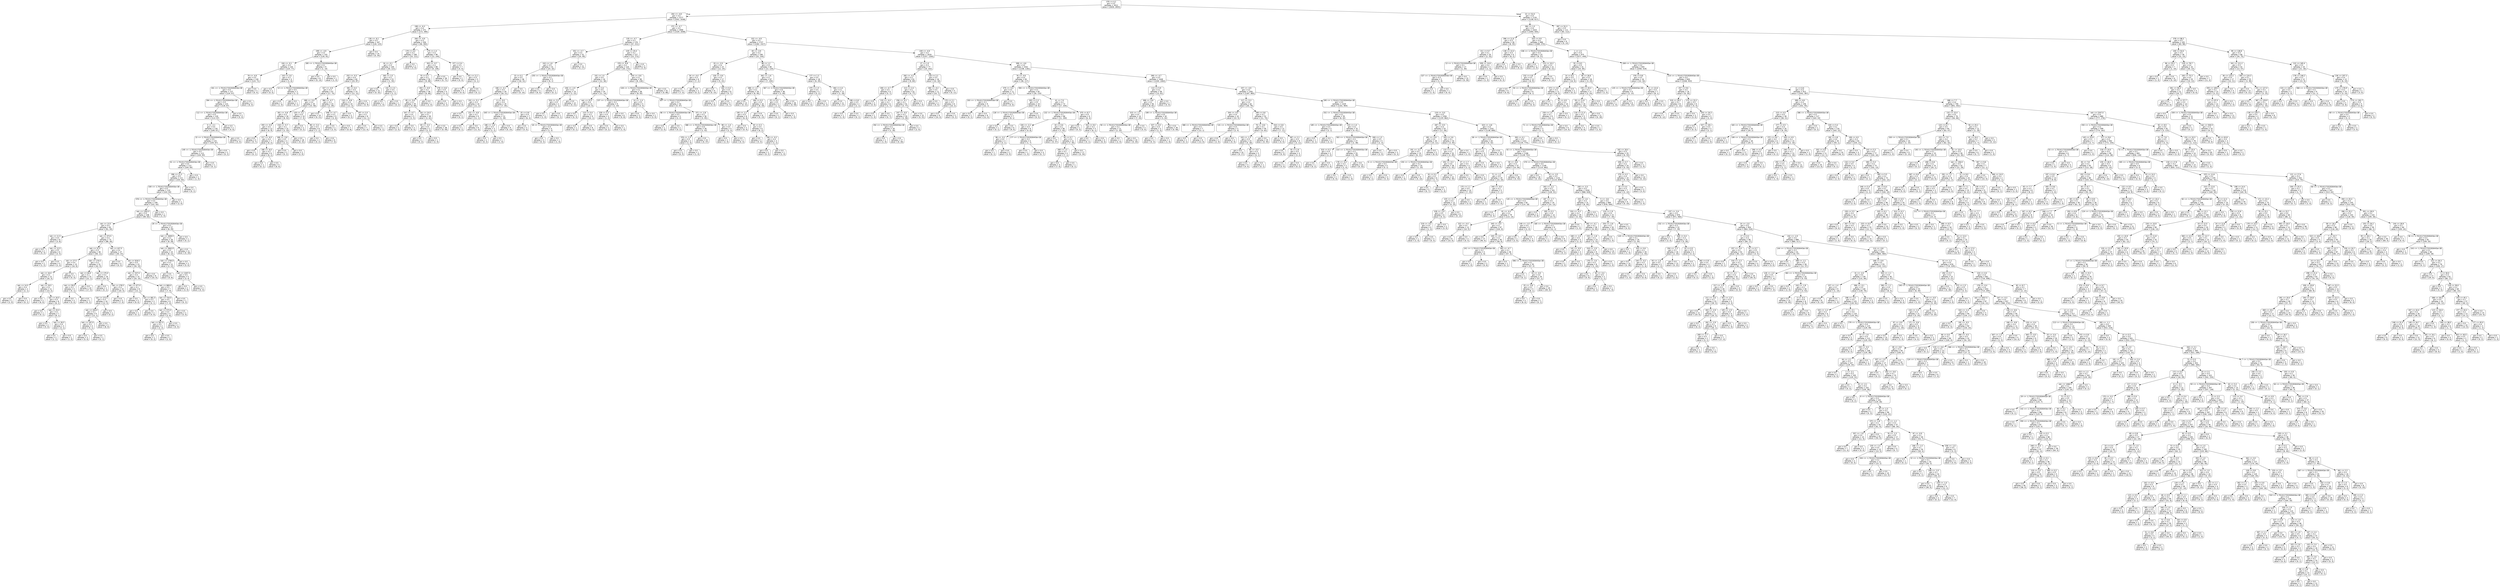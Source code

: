 digraph Tree {
node [shape=box, style="rounded", color="black", fontname=helvetica] ;
edge [fontname=helvetica] ;
0 [label="379 <= 4.2\ngini = 0.5\nsamples = 3412\nvalue = [2659, 2655]"] ;
1 [label="264 <= -4.8\ngini = 0.5\nsamples = 2277\nvalue = [1501, 2038]"] ;
0 -> 1 [labeldistance=2.5, labelangle=45, headlabel="True"] ;
2 [label="198 <= -6.3\ngini = 0.4\nsamples = 371\nvalue = [172, 390]"] ;
1 -> 2 ;
3 [label="136 <= -6.1\ngini = 0.5\nsamples = 167\nvalue = [126, 125]"] ;
2 -> 3 ;
4 [label="299 <= -4.9\ngini = 0.5\nsamples = 143\nvalue = [126, 91]"] ;
3 -> 4 ;
5 [label="104 <= -0.1\ngini = 0.5\nsamples = 134\nvalue = [125, 77]"] ;
4 -> 5 ;
6 [label="79 <= -4.9\ngini = 0.5\nsamples = 130\nvalue = [124, 71]"] ;
5 -> 6 ;
7 [label="341 <= -1.7014117331926443e+38\ngini = 0.5\nsamples = 127\nvalue = [124, 67]"] ;
6 -> 7 ;
8 [label="394 <= -1.7014117331926443e+38\ngini = 0.5\nsamples = 123\nvalue = [118, 67]"] ;
7 -> 8 ;
9 [label="112 <= -1.7014117331926443e+38\ngini = 0.5\nsamples = 120\nvalue = [113, 67]"] ;
8 -> 9 ;
10 [label="0 <= -2.1\ngini = 0.5\nsamples = 118\nvalue = [109, 67]"] ;
9 -> 10 ;
11 [label="15 <= -1.7014117331926443e+38\ngini = 0.5\nsamples = 115\nvalue = [104, 67]"] ;
10 -> 11 ;
12 [label="149 <= -1.7014117331926443e+38\ngini = 0.5\nsamples = 113\nvalue = [104, 65]"] ;
11 -> 12 ;
13 [label="61 <= -1.7014117331926443e+38\ngini = 0.5\nsamples = 112\nvalue = [104, 64]"] ;
12 -> 13 ;
14 [label="396 <= 11.3\ngini = 0.5\nsamples = 111\nvalue = [103, 64]"] ;
13 -> 14 ;
15 [label="339 <= -1.7014117331926443e+38\ngini = 0.5\nsamples = 110\nvalue = [103, 63]"] ;
14 -> 15 ;
16 [label="378 <= -1.7014117331926443e+38\ngini = 0.5\nsamples = 109\nvalue = [101, 63]"] ;
15 -> 16 ;
17 [label="rain <= 1302.0\ngini = 0.5\nsamples = 108\nvalue = [99, 63]"] ;
16 -> 17 ;
18 [label="rain <= 13.5\ngini = 0.4\nsamples = 81\nvalue = [91, 34]"] ;
17 -> 18 ;
19 [label="rain <= 11.5\ngini = 0.4\nsamples = 8\nvalue = [3, 8]"] ;
18 -> 19 ;
20 [label="gini = 0.0\nsamples = 2\nvalue = [0, 3]"] ;
19 -> 20 ;
21 [label="rain <= 12.5\ngini = 0.5\nsamples = 6\nvalue = [3, 5]"] ;
19 -> 21 ;
22 [label="gini = 0.4\nsamples = 2\nvalue = [1, 2]"] ;
21 -> 22 ;
23 [label="gini = 0.5\nsamples = 4\nvalue = [2, 3]"] ;
21 -> 23 ;
24 [label="rain <= 373.5\ngini = 0.4\nsamples = 73\nvalue = [88, 26]"] ;
18 -> 24 ;
25 [label="rain <= 31.5\ngini = 0.3\nsamples = 46\nvalue = [58, 11]"] ;
24 -> 25 ;
26 [label="rain <= 27.5\ngini = 0.4\nsamples = 15\nvalue = [16, 6]"] ;
25 -> 26 ;
27 [label="rain <= 16.0\ngini = 0.3\nsamples = 13\nvalue = [16, 3]"] ;
26 -> 27 ;
28 [label="rain <= 14.5\ngini = 0.4\nsamples = 2\nvalue = [2, 1]"] ;
27 -> 28 ;
29 [label="gini = 0.0\nsamples = 1\nvalue = [2, 0]"] ;
28 -> 29 ;
30 [label="gini = 0.0\nsamples = 1\nvalue = [0, 1]"] ;
28 -> 30 ;
31 [label="rain <= 19.5\ngini = 0.2\nsamples = 11\nvalue = [14, 2]"] ;
27 -> 31 ;
32 [label="gini = 0.0\nsamples = 3\nvalue = [6, 0]"] ;
31 -> 32 ;
33 [label="rain <= 20.5\ngini = 0.3\nsamples = 8\nvalue = [8, 2]"] ;
31 -> 33 ;
34 [label="gini = 0.0\nsamples = 1\nvalue = [0, 1]"] ;
33 -> 34 ;
35 [label="rain <= 25.5\ngini = 0.2\nsamples = 7\nvalue = [8, 1]"] ;
33 -> 35 ;
36 [label="gini = 0.0\nsamples = 4\nvalue = [5, 0]"] ;
35 -> 36 ;
37 [label="rain <= 26.5\ngini = 0.4\nsamples = 3\nvalue = [3, 1]"] ;
35 -> 37 ;
38 [label="gini = 0.4\nsamples = 2\nvalue = [2, 1]"] ;
37 -> 38 ;
39 [label="gini = 0.0\nsamples = 1\nvalue = [1, 0]"] ;
37 -> 39 ;
40 [label="gini = 0.0\nsamples = 2\nvalue = [0, 3]"] ;
26 -> 40 ;
41 [label="rain <= 170.5\ngini = 0.2\nsamples = 31\nvalue = [42, 5]"] ;
25 -> 41 ;
42 [label="rain <= 64.0\ngini = 0.1\nsamples = 15\nvalue = [22, 1]"] ;
41 -> 42 ;
43 [label="rain <= 59.0\ngini = 0.3\nsamples = 5\nvalue = [5, 1]"] ;
42 -> 43 ;
44 [label="gini = 0.0\nsamples = 4\nvalue = [5, 0]"] ;
43 -> 44 ;
45 [label="gini = 0.0\nsamples = 1\nvalue = [0, 1]"] ;
43 -> 45 ;
46 [label="gini = 0.0\nsamples = 10\nvalue = [17, 0]"] ;
42 -> 46 ;
47 [label="rain <= 175.0\ngini = 0.3\nsamples = 16\nvalue = [20, 4]"] ;
41 -> 47 ;
48 [label="gini = 0.0\nsamples = 1\nvalue = [0, 1]"] ;
47 -> 48 ;
49 [label="rain <= 278.5\ngini = 0.2\nsamples = 15\nvalue = [20, 3]"] ;
47 -> 49 ;
50 [label="rain <= 272.0\ngini = 0.3\nsamples = 10\nvalue = [13, 3]"] ;
49 -> 50 ;
51 [label="rain <= 204.0\ngini = 0.1\nsamples = 9\nvalue = [13, 1]"] ;
50 -> 51 ;
52 [label="rain <= 197.0\ngini = 0.3\nsamples = 4\nvalue = [5, 1]"] ;
51 -> 52 ;
53 [label="gini = 0.0\nsamples = 3\nvalue = [5, 0]"] ;
52 -> 53 ;
54 [label="gini = 0.0\nsamples = 1\nvalue = [0, 1]"] ;
52 -> 54 ;
55 [label="gini = 0.0\nsamples = 5\nvalue = [8, 0]"] ;
51 -> 55 ;
56 [label="gini = 0.0\nsamples = 1\nvalue = [0, 2]"] ;
50 -> 56 ;
57 [label="gini = 0.0\nsamples = 5\nvalue = [7, 0]"] ;
49 -> 57 ;
58 [label="rain <= 427.5\ngini = 0.4\nsamples = 27\nvalue = [30, 15]"] ;
24 -> 58 ;
59 [label="gini = 0.0\nsamples = 4\nvalue = [0, 5]"] ;
58 -> 59 ;
60 [label="rain <= 918.5\ngini = 0.4\nsamples = 23\nvalue = [30, 10]"] ;
58 -> 60 ;
61 [label="rain <= 537.0\ngini = 0.4\nsamples = 15\nvalue = [20, 10]"] ;
60 -> 61 ;
62 [label="rain <= 477.0\ngini = 0.1\nsamples = 8\nvalue = [13, 1]"] ;
61 -> 62 ;
63 [label="gini = 0.0\nsamples = 5\nvalue = [9, 0]"] ;
62 -> 63 ;
64 [label="rain <= 481.5\ngini = 0.3\nsamples = 3\nvalue = [4, 1]"] ;
62 -> 64 ;
65 [label="gini = 0.0\nsamples = 1\nvalue = [0, 1]"] ;
64 -> 65 ;
66 [label="gini = 0.0\nsamples = 2\nvalue = [4, 0]"] ;
64 -> 66 ;
67 [label="rain <= 869.0\ngini = 0.5\nsamples = 7\nvalue = [7, 9]"] ;
61 -> 67 ;
68 [label="rain <= 724.5\ngini = 0.5\nsamples = 6\nvalue = [7, 6]"] ;
67 -> 68 ;
69 [label="rain <= 573.5\ngini = 0.4\nsamples = 4\nvalue = [2, 6]"] ;
68 -> 69 ;
70 [label="rain <= 567.5\ngini = 0.5\nsamples = 2\nvalue = [2, 2]"] ;
69 -> 70 ;
71 [label="gini = 0.0\nsamples = 1\nvalue = [0, 2]"] ;
70 -> 71 ;
72 [label="gini = 0.0\nsamples = 1\nvalue = [2, 0]"] ;
70 -> 72 ;
73 [label="gini = 0.0\nsamples = 2\nvalue = [0, 4]"] ;
69 -> 73 ;
74 [label="gini = 0.0\nsamples = 2\nvalue = [5, 0]"] ;
68 -> 74 ;
75 [label="gini = 0.0\nsamples = 1\nvalue = [0, 3]"] ;
67 -> 75 ;
76 [label="gini = 0.0\nsamples = 8\nvalue = [10, 0]"] ;
60 -> 76 ;
77 [label="29 <= -1.7014117331926443e+38\ngini = 0.3\nsamples = 27\nvalue = [8, 29]"] ;
17 -> 77 ;
78 [label="rain <= 3409.5\ngini = 0.3\nsamples = 26\nvalue = [8, 28]"] ;
77 -> 78 ;
79 [label="rain <= 2842.0\ngini = 0.5\nsamples = 15\nvalue = [8, 12]"] ;
78 -> 79 ;
80 [label="rain <= 1794.0\ngini = 0.3\nsamples = 12\nvalue = [3, 12]"] ;
79 -> 80 ;
81 [label="gini = 0.0\nsamples = 7\nvalue = [0, 8]"] ;
80 -> 81 ;
82 [label="rain <= 2207.5\ngini = 0.5\nsamples = 5\nvalue = [3, 4]"] ;
80 -> 82 ;
83 [label="gini = 0.0\nsamples = 2\nvalue = [3, 0]"] ;
82 -> 83 ;
84 [label="gini = 0.0\nsamples = 3\nvalue = [0, 4]"] ;
82 -> 84 ;
85 [label="gini = 0.0\nsamples = 3\nvalue = [5, 0]"] ;
79 -> 85 ;
86 [label="gini = 0.0\nsamples = 11\nvalue = [0, 16]"] ;
78 -> 86 ;
87 [label="gini = 0.0\nsamples = 1\nvalue = [0, 1]"] ;
77 -> 87 ;
88 [label="gini = 0.0\nsamples = 1\nvalue = [2, 0]"] ;
16 -> 88 ;
89 [label="gini = 0.0\nsamples = 1\nvalue = [2, 0]"] ;
15 -> 89 ;
90 [label="gini = 0.0\nsamples = 1\nvalue = [0, 1]"] ;
14 -> 90 ;
91 [label="gini = 0.0\nsamples = 1\nvalue = [1, 0]"] ;
13 -> 91 ;
92 [label="gini = 0.0\nsamples = 1\nvalue = [0, 1]"] ;
12 -> 92 ;
93 [label="gini = 0.0\nsamples = 2\nvalue = [0, 2]"] ;
11 -> 93 ;
94 [label="gini = 0.0\nsamples = 3\nvalue = [5, 0]"] ;
10 -> 94 ;
95 [label="gini = 0.0\nsamples = 2\nvalue = [4, 0]"] ;
9 -> 95 ;
96 [label="gini = 0.0\nsamples = 3\nvalue = [5, 0]"] ;
8 -> 96 ;
97 [label="gini = 0.0\nsamples = 4\nvalue = [6, 0]"] ;
7 -> 97 ;
98 [label="gini = 0.0\nsamples = 3\nvalue = [0, 4]"] ;
6 -> 98 ;
99 [label="143 <= 2.6\ngini = 0.2\nsamples = 4\nvalue = [1, 6]"] ;
5 -> 99 ;
100 [label="gini = 0.0\nsamples = 2\nvalue = [0, 5]"] ;
99 -> 100 ;
101 [label="13 <= -1.7014117331926443e+38\ngini = 0.5\nsamples = 2\nvalue = [1, 1]"] ;
99 -> 101 ;
102 [label="gini = 0.0\nsamples = 1\nvalue = [1, 0]"] ;
101 -> 102 ;
103 [label="gini = 0.0\nsamples = 1\nvalue = [0, 1]"] ;
101 -> 103 ;
104 [label="285 <= -1.7014117331926443e+38\ngini = 0.1\nsamples = 9\nvalue = [1, 14]"] ;
4 -> 104 ;
105 [label="gini = 0.0\nsamples = 8\nvalue = [0, 14]"] ;
104 -> 105 ;
106 [label="gini = 0.0\nsamples = 1\nvalue = [1, 0]"] ;
104 -> 106 ;
107 [label="gini = 0.0\nsamples = 24\nvalue = [0, 34]"] ;
3 -> 107 ;
108 [label="260 <= -4.9\ngini = 0.3\nsamples = 204\nvalue = [46, 265]"] ;
2 -> 108 ;
109 [label="179 <= 4.0\ngini = 0.3\nsamples = 108\nvalue = [33, 121]"] ;
108 -> 109 ;
110 [label="34 <= -0.1\ngini = 0.3\nsamples = 105\nvalue = [30, 121]"] ;
109 -> 110 ;
111 [label="252 <= -0.3\ngini = 0.4\nsamples = 82\nvalue = [29, 87]"] ;
110 -> 111 ;
112 [label="327 <= -4.9\ngini = 0.3\nsamples = 67\nvalue = [17, 75]"] ;
111 -> 112 ;
113 [label="389 <= -5.0\ngini = 0.4\nsamples = 44\nvalue = [15, 46]"] ;
112 -> 113 ;
114 [label="301 <= -5.8\ngini = 0.3\nsamples = 34\nvalue = [8, 42]"] ;
113 -> 114 ;
115 [label="355 <= -5.9\ngini = 0.5\nsamples = 12\nvalue = [6, 9]"] ;
114 -> 115 ;
116 [label="gini = 0.0\nsamples = 5\nvalue = [0, 7]"] ;
115 -> 116 ;
117 [label="217 <= -6.0\ngini = 0.4\nsamples = 7\nvalue = [6, 2]"] ;
115 -> 117 ;
118 [label="gini = 0.0\nsamples = 1\nvalue = [0, 1]"] ;
117 -> 118 ;
119 [label="180 <= -6.0\ngini = 0.2\nsamples = 6\nvalue = [6, 1]"] ;
117 -> 119 ;
120 [label="gini = 0.0\nsamples = 1\nvalue = [0, 1]"] ;
119 -> 120 ;
121 [label="gini = 0.0\nsamples = 5\nvalue = [6, 0]"] ;
119 -> 121 ;
122 [label="218 <= -5.7\ngini = 0.1\nsamples = 22\nvalue = [2, 33]"] ;
114 -> 122 ;
123 [label="188 <= -5.8\ngini = 0.5\nsamples = 4\nvalue = [2, 2]"] ;
122 -> 123 ;
124 [label="gini = 0.0\nsamples = 2\nvalue = [0, 2]"] ;
123 -> 124 ;
125 [label="gini = 0.0\nsamples = 2\nvalue = [2, 0]"] ;
123 -> 125 ;
126 [label="gini = 0.0\nsamples = 18\nvalue = [0, 31]"] ;
122 -> 126 ;
127 [label="129 <= -5.1\ngini = 0.5\nsamples = 10\nvalue = [7, 4]"] ;
113 -> 127 ;
128 [label="gini = 0.0\nsamples = 2\nvalue = [0, 2]"] ;
127 -> 128 ;
129 [label="98 <= -5.3\ngini = 0.3\nsamples = 8\nvalue = [7, 2]"] ;
127 -> 129 ;
130 [label="gini = 0.0\nsamples = 2\nvalue = [0, 2]"] ;
129 -> 130 ;
131 [label="gini = 0.0\nsamples = 6\nvalue = [7, 0]"] ;
129 -> 131 ;
132 [label="384 <= -4.7\ngini = 0.1\nsamples = 23\nvalue = [2, 29]"] ;
112 -> 132 ;
133 [label="gini = 0.0\nsamples = 14\nvalue = [0, 21]"] ;
132 -> 133 ;
134 [label="348 <= -4.7\ngini = 0.3\nsamples = 9\nvalue = [2, 8]"] ;
132 -> 134 ;
135 [label="gini = 0.0\nsamples = 2\nvalue = [2, 0]"] ;
134 -> 135 ;
136 [label="gini = 0.0\nsamples = 7\nvalue = [0, 8]"] ;
134 -> 136 ;
137 [label="381 <= 0.4\ngini = 0.5\nsamples = 15\nvalue = [12, 12]"] ;
111 -> 137 ;
138 [label="118 <= -0.8\ngini = 0.3\nsamples = 10\nvalue = [12, 3]"] ;
137 -> 138 ;
139 [label="gini = 0.0\nsamples = 2\nvalue = [0, 2]"] ;
138 -> 139 ;
140 [label="197 <= 3.4\ngini = 0.1\nsamples = 8\nvalue = [12, 1]"] ;
138 -> 140 ;
141 [label="gini = 0.0\nsamples = 7\nvalue = [12, 0]"] ;
140 -> 141 ;
142 [label="gini = 0.0\nsamples = 1\nvalue = [0, 1]"] ;
140 -> 142 ;
143 [label="gini = 0.0\nsamples = 5\nvalue = [0, 9]"] ;
137 -> 143 ;
144 [label="265 <= 1.0\ngini = 0.1\nsamples = 23\nvalue = [1, 34]"] ;
110 -> 144 ;
145 [label="gini = 0.0\nsamples = 21\nvalue = [0, 32]"] ;
144 -> 145 ;
146 [label="142 <= 2.4\ngini = 0.4\nsamples = 2\nvalue = [1, 2]"] ;
144 -> 146 ;
147 [label="gini = 0.0\nsamples = 1\nvalue = [1, 0]"] ;
146 -> 147 ;
148 [label="gini = 0.0\nsamples = 1\nvalue = [0, 2]"] ;
146 -> 148 ;
149 [label="gini = 0.0\nsamples = 3\nvalue = [3, 0]"] ;
109 -> 149 ;
150 [label="175 <= 1.4\ngini = 0.2\nsamples = 96\nvalue = [13, 144]"] ;
108 -> 150 ;
151 [label="303 <= -0.7\ngini = 0.1\nsamples = 89\nvalue = [9, 139]"] ;
150 -> 151 ;
152 [label="70 <= 0.7\ngini = 0.2\nsamples = 50\nvalue = [9, 68]"] ;
151 -> 152 ;
153 [label="303 <= -0.9\ngini = 0.2\nsamples = 46\nvalue = [6, 66]"] ;
152 -> 153 ;
154 [label="85 <= -5.6\ngini = 0.1\nsamples = 45\nvalue = [4, 66]"] ;
153 -> 154 ;
155 [label="347 <= -4.7\ngini = 0.4\nsamples = 5\nvalue = [2, 5]"] ;
154 -> 155 ;
156 [label="gini = 0.0\nsamples = 2\nvalue = [2, 0]"] ;
155 -> 156 ;
157 [label="gini = 0.0\nsamples = 3\nvalue = [0, 5]"] ;
155 -> 157 ;
158 [label="rain <= 24.0\ngini = 0.1\nsamples = 40\nvalue = [2, 61]"] ;
154 -> 158 ;
159 [label="83 <= -3.3\ngini = 0.5\nsamples = 2\nvalue = [2, 2]"] ;
158 -> 159 ;
160 [label="gini = 0.0\nsamples = 1\nvalue = [0, 2]"] ;
159 -> 160 ;
161 [label="gini = 0.0\nsamples = 1\nvalue = [2, 0]"] ;
159 -> 161 ;
162 [label="gini = 0.0\nsamples = 38\nvalue = [0, 59]"] ;
158 -> 162 ;
163 [label="gini = 0.0\nsamples = 1\nvalue = [2, 0]"] ;
153 -> 163 ;
164 [label="278 <= 0.6\ngini = 0.5\nsamples = 4\nvalue = [3, 2]"] ;
152 -> 164 ;
165 [label="gini = 0.0\nsamples = 2\nvalue = [0, 2]"] ;
164 -> 165 ;
166 [label="gini = 0.0\nsamples = 2\nvalue = [3, 0]"] ;
164 -> 166 ;
167 [label="gini = 0.0\nsamples = 39\nvalue = [0, 71]"] ;
151 -> 167 ;
168 [label="377 <= 0.4\ngini = 0.5\nsamples = 7\nvalue = [4, 5]"] ;
150 -> 168 ;
169 [label="gini = 0.0\nsamples = 2\nvalue = [0, 4]"] ;
168 -> 169 ;
170 [label="331 <= 11.1\ngini = 0.3\nsamples = 5\nvalue = [4, 1]"] ;
168 -> 170 ;
171 [label="gini = 0.0\nsamples = 4\nvalue = [4, 0]"] ;
170 -> 171 ;
172 [label="gini = 0.0\nsamples = 1\nvalue = [0, 1]"] ;
170 -> 172 ;
173 [label="372 <= -4.7\ngini = 0.5\nsamples = 1906\nvalue = [1329, 1648]"] ;
1 -> 173 ;
174 [label="135 <= -4.7\ngini = 0.3\nsamples = 179\nvalue = [47, 221]"] ;
173 -> 174 ;
175 [label="352 <= -4.7\ngini = 0.4\nsamples = 52\nvalue = [24, 49]"] ;
174 -> 175 ;
176 [label="243 <= 1.8\ngini = 0.5\nsamples = 41\nvalue = [24, 32]"] ;
175 -> 176 ;
177 [label="15 <= 0.1\ngini = 0.5\nsamples = 36\nvalue = [18, 31]"] ;
176 -> 177 ;
178 [label="166 <= -4.1\ngini = 0.5\nsamples = 29\nvalue = [18, 21]"] ;
177 -> 178 ;
179 [label="241 <= -5.1\ngini = 0.3\nsamples = 10\nvalue = [11, 2]"] ;
178 -> 179 ;
180 [label="gini = 0.0\nsamples = 1\nvalue = [0, 1]"] ;
179 -> 180 ;
181 [label="222 <= -4.8\ngini = 0.2\nsamples = 9\nvalue = [11, 1]"] ;
179 -> 181 ;
182 [label="gini = 0.0\nsamples = 1\nvalue = [0, 1]"] ;
181 -> 182 ;
183 [label="gini = 0.0\nsamples = 8\nvalue = [11, 0]"] ;
181 -> 183 ;
184 [label="4 <= -0.0\ngini = 0.4\nsamples = 19\nvalue = [7, 19]"] ;
178 -> 184 ;
185 [label="345 <= -1.7014117331926443e+38\ngini = 0.1\nsamples = 12\nvalue = [1, 16]"] ;
184 -> 185 ;
186 [label="186 <= -2.6\ngini = 0.4\nsamples = 3\nvalue = [1, 2]"] ;
185 -> 186 ;
187 [label="gini = 0.0\nsamples = 2\nvalue = [0, 2]"] ;
186 -> 187 ;
188 [label="gini = 0.0\nsamples = 1\nvalue = [1, 0]"] ;
186 -> 188 ;
189 [label="gini = 0.0\nsamples = 9\nvalue = [0, 14]"] ;
185 -> 189 ;
190 [label="25 <= 0.8\ngini = 0.4\nsamples = 7\nvalue = [6, 3]"] ;
184 -> 190 ;
191 [label="gini = 0.0\nsamples = 3\nvalue = [5, 0]"] ;
190 -> 191 ;
192 [label="18 <= -1.7014117331926443e+38\ngini = 0.4\nsamples = 4\nvalue = [1, 3]"] ;
190 -> 192 ;
193 [label="gini = 0.0\nsamples = 3\nvalue = [0, 3]"] ;
192 -> 193 ;
194 [label="gini = 0.0\nsamples = 1\nvalue = [1, 0]"] ;
192 -> 194 ;
195 [label="gini = 0.0\nsamples = 7\nvalue = [0, 10]"] ;
177 -> 195 ;
196 [label="255 <= -1.7014117331926443e+38\ngini = 0.2\nsamples = 5\nvalue = [6, 1]"] ;
176 -> 196 ;
197 [label="gini = 0.0\nsamples = 4\nvalue = [6, 0]"] ;
196 -> 197 ;
198 [label="gini = 0.0\nsamples = 1\nvalue = [0, 1]"] ;
196 -> 198 ;
199 [label="gini = 0.0\nsamples = 11\nvalue = [0, 17]"] ;
175 -> 199 ;
200 [label="229 <= 25.4\ngini = 0.2\nsamples = 127\nvalue = [23, 172]"] ;
174 -> 200 ;
201 [label="376 <= -6.8\ngini = 0.2\nsamples = 124\nvalue = [20, 172]"] ;
200 -> 201 ;
202 [label="101 <= 1.0\ngini = 0.4\nsamples = 34\nvalue = [12, 36]"] ;
201 -> 202 ;
203 [label="246 <= -2.9\ngini = 0.1\nsamples = 14\nvalue = [1, 22]"] ;
202 -> 203 ;
204 [label="316 <= -5.2\ngini = 0.5\nsamples = 2\nvalue = [1, 1]"] ;
203 -> 204 ;
205 [label="gini = 0.0\nsamples = 1\nvalue = [1, 0]"] ;
204 -> 205 ;
206 [label="gini = 0.0\nsamples = 1\nvalue = [0, 1]"] ;
204 -> 206 ;
207 [label="gini = 0.0\nsamples = 12\nvalue = [0, 21]"] ;
203 -> 207 ;
208 [label="83 <= 3.4\ngini = 0.5\nsamples = 20\nvalue = [11, 14]"] ;
202 -> 208 ;
209 [label="rain <= 25.5\ngini = 0.4\nsamples = 11\nvalue = [10, 4]"] ;
208 -> 209 ;
210 [label="gini = 0.0\nsamples = 2\nvalue = [0, 3]"] ;
209 -> 210 ;
211 [label="115 <= 0.4\ngini = 0.2\nsamples = 9\nvalue = [10, 1]"] ;
209 -> 211 ;
212 [label="gini = 0.0\nsamples = 1\nvalue = [0, 1]"] ;
211 -> 212 ;
213 [label="gini = 0.0\nsamples = 8\nvalue = [10, 0]"] ;
211 -> 213 ;
214 [label="237 <= -1.7014117331926443e+38\ngini = 0.2\nsamples = 9\nvalue = [1, 10]"] ;
208 -> 214 ;
215 [label="228 <= 5.3\ngini = 0.4\nsamples = 3\nvalue = [1, 2]"] ;
214 -> 215 ;
216 [label="gini = 0.0\nsamples = 2\nvalue = [0, 2]"] ;
215 -> 216 ;
217 [label="gini = 0.0\nsamples = 1\nvalue = [1, 0]"] ;
215 -> 217 ;
218 [label="gini = 0.0\nsamples = 6\nvalue = [0, 8]"] ;
214 -> 218 ;
219 [label="254 <= -0.6\ngini = 0.1\nsamples = 90\nvalue = [8, 136]"] ;
201 -> 219 ;
220 [label="228 <= -1.7014117331926443e+38\ngini = 0.2\nsamples = 38\nvalue = [8, 50]"] ;
219 -> 220 ;
221 [label="14 <= -1.4\ngini = 0.5\nsamples = 5\nvalue = [3, 3]"] ;
220 -> 221 ;
222 [label="gini = 0.0\nsamples = 3\nvalue = [0, 3]"] ;
221 -> 222 ;
223 [label="gini = 0.0\nsamples = 2\nvalue = [3, 0]"] ;
221 -> 223 ;
224 [label="307 <= -1.7014117331926443e+38\ngini = 0.2\nsamples = 33\nvalue = [5, 47]"] ;
220 -> 224 ;
225 [label="86 <= -1.7014117331926443e+38\ngini = 0.5\nsamples = 3\nvalue = [2, 2]"] ;
224 -> 225 ;
226 [label="gini = 0.0\nsamples = 1\nvalue = [2, 0]"] ;
225 -> 226 ;
227 [label="gini = 0.0\nsamples = 2\nvalue = [0, 2]"] ;
225 -> 227 ;
228 [label="371 <= -2.8\ngini = 0.1\nsamples = 30\nvalue = [3, 45]"] ;
224 -> 228 ;
229 [label="388 <= -1.7014117331926443e+38\ngini = 0.0\nsamples = 26\nvalue = [1, 42]"] ;
228 -> 229 ;
230 [label="378 <= -1.4\ngini = 0.3\nsamples = 3\nvalue = [1, 5]"] ;
229 -> 230 ;
231 [label="gini = 0.0\nsamples = 2\nvalue = [0, 5]"] ;
230 -> 231 ;
232 [label="gini = 0.0\nsamples = 1\nvalue = [1, 0]"] ;
230 -> 232 ;
233 [label="gini = 0.0\nsamples = 23\nvalue = [0, 37]"] ;
229 -> 233 ;
234 [label="98 <= -1.0\ngini = 0.5\nsamples = 4\nvalue = [2, 3]"] ;
228 -> 234 ;
235 [label="gini = 0.0\nsamples = 2\nvalue = [2, 0]"] ;
234 -> 235 ;
236 [label="gini = 0.0\nsamples = 2\nvalue = [0, 3]"] ;
234 -> 236 ;
237 [label="gini = 0.0\nsamples = 52\nvalue = [0, 86]"] ;
219 -> 237 ;
238 [label="gini = 0.0\nsamples = 3\nvalue = [3, 0]"] ;
200 -> 238 ;
239 [label="322 <= -4.9\ngini = 0.5\nsamples = 1727\nvalue = [1282, 1427]"] ;
173 -> 239 ;
240 [label="65 <= -3.9\ngini = 0.3\nsamples = 108\nvalue = [25, 144]"] ;
239 -> 240 ;
241 [label="19 <= -2.9\ngini = 0.4\nsamples = 23\nvalue = [12, 24]"] ;
240 -> 241 ;
242 [label="34 <= -4.4\ngini = 0.3\nsamples = 6\nvalue = [7, 2]"] ;
241 -> 242 ;
243 [label="gini = 0.0\nsamples = 4\nvalue = [7, 0]"] ;
242 -> 243 ;
244 [label="gini = 0.0\nsamples = 2\nvalue = [0, 2]"] ;
242 -> 244 ;
245 [label="128 <= -0.6\ngini = 0.3\nsamples = 17\nvalue = [5, 22]"] ;
241 -> 245 ;
246 [label="gini = 0.0\nsamples = 9\nvalue = [0, 15]"] ;
245 -> 246 ;
247 [label="182 <= 0.2\ngini = 0.5\nsamples = 8\nvalue = [5, 7]"] ;
245 -> 247 ;
248 [label="gini = 0.0\nsamples = 3\nvalue = [5, 0]"] ;
247 -> 248 ;
249 [label="gini = 0.0\nsamples = 5\nvalue = [0, 7]"] ;
247 -> 249 ;
250 [label="88 <= 1.2\ngini = 0.2\nsamples = 85\nvalue = [13, 120]"] ;
240 -> 250 ;
251 [label="362 <= -1.6\ngini = 0.1\nsamples = 67\nvalue = [7, 100]"] ;
250 -> 251 ;
252 [label="388 <= -2.7\ngini = 0.2\nsamples = 29\nvalue = [6, 40]"] ;
251 -> 252 ;
253 [label="gini = 0.0\nsamples = 13\nvalue = [0, 21]"] ;
252 -> 253 ;
254 [label="284 <= 0.2\ngini = 0.4\nsamples = 16\nvalue = [6, 19]"] ;
252 -> 254 ;
255 [label="195 <= -2.1\ngini = 0.5\nsamples = 8\nvalue = [6, 6]"] ;
254 -> 255 ;
256 [label="gini = 0.0\nsamples = 2\nvalue = [0, 4]"] ;
255 -> 256 ;
257 [label="40 <= 0.3\ngini = 0.4\nsamples = 6\nvalue = [6, 2]"] ;
255 -> 257 ;
258 [label="gini = 0.0\nsamples = 3\nvalue = [5, 0]"] ;
257 -> 258 ;
259 [label="240 <= -0.2\ngini = 0.4\nsamples = 3\nvalue = [1, 2]"] ;
257 -> 259 ;
260 [label="gini = 0.0\nsamples = 2\nvalue = [0, 2]"] ;
259 -> 260 ;
261 [label="gini = 0.0\nsamples = 1\nvalue = [1, 0]"] ;
259 -> 261 ;
262 [label="gini = 0.0\nsamples = 8\nvalue = [0, 13]"] ;
254 -> 262 ;
263 [label="367 <= -1.7014117331926443e+38\ngini = 0.0\nsamples = 38\nvalue = [1, 60]"] ;
251 -> 263 ;
264 [label="25 <= 0.5\ngini = 0.5\nsamples = 2\nvalue = [1, 1]"] ;
263 -> 264 ;
265 [label="gini = 0.0\nsamples = 1\nvalue = [0, 1]"] ;
264 -> 265 ;
266 [label="gini = 0.0\nsamples = 1\nvalue = [1, 0]"] ;
264 -> 266 ;
267 [label="gini = 0.0\nsamples = 36\nvalue = [0, 59]"] ;
263 -> 267 ;
268 [label="177 <= 1.3\ngini = 0.4\nsamples = 18\nvalue = [6, 20]"] ;
250 -> 268 ;
269 [label="375 <= 1.5\ngini = 0.4\nsamples = 5\nvalue = [5, 2]"] ;
268 -> 269 ;
270 [label="gini = 0.0\nsamples = 4\nvalue = [5, 0]"] ;
269 -> 270 ;
271 [label="gini = 0.0\nsamples = 1\nvalue = [0, 2]"] ;
269 -> 271 ;
272 [label="364 <= 4.4\ngini = 0.1\nsamples = 13\nvalue = [1, 18]"] ;
268 -> 272 ;
273 [label="gini = 0.0\nsamples = 11\nvalue = [0, 17]"] ;
272 -> 273 ;
274 [label="198 <= 6.0\ngini = 0.5\nsamples = 2\nvalue = [1, 1]"] ;
272 -> 274 ;
275 [label="gini = 0.0\nsamples = 1\nvalue = [1, 0]"] ;
274 -> 275 ;
276 [label="gini = 0.0\nsamples = 1\nvalue = [0, 1]"] ;
274 -> 276 ;
277 [label="249 <= -4.9\ngini = 0.5\nsamples = 1619\nvalue = [1257, 1283]"] ;
239 -> 277 ;
278 [label="27 <= 1.0\ngini = 0.3\nsamples = 77\nvalue = [19, 102]"] ;
277 -> 278 ;
279 [label="282 <= -4.1\ngini = 0.2\nsamples = 61\nvalue = [9, 84]"] ;
278 -> 279 ;
280 [label="300 <= -4.7\ngini = 0.5\nsamples = 9\nvalue = [5, 7]"] ;
279 -> 280 ;
281 [label="gini = 0.0\nsamples = 3\nvalue = [4, 0]"] ;
280 -> 281 ;
282 [label="133 <= -4.4\ngini = 0.2\nsamples = 6\nvalue = [1, 7]"] ;
280 -> 282 ;
283 [label="gini = 0.0\nsamples = 1\nvalue = [1, 0]"] ;
282 -> 283 ;
284 [label="gini = 0.0\nsamples = 5\nvalue = [0, 7]"] ;
282 -> 284 ;
285 [label="213 <= 2.4\ngini = 0.1\nsamples = 52\nvalue = [4, 77]"] ;
279 -> 285 ;
286 [label="256 <= -0.1\ngini = 0.1\nsamples = 51\nvalue = [3, 77]"] ;
285 -> 286 ;
287 [label="247 <= -0.0\ngini = 0.2\nsamples = 20\nvalue = [3, 26]"] ;
286 -> 287 ;
288 [label="292 <= -1.7014117331926443e+38\ngini = 0.1\nsamples = 18\nvalue = [1, 26]"] ;
287 -> 288 ;
289 [label="gini = 0.0\nsamples = 1\nvalue = [1, 0]"] ;
288 -> 289 ;
290 [label="gini = 0.0\nsamples = 17\nvalue = [0, 26]"] ;
288 -> 290 ;
291 [label="gini = 0.0\nsamples = 2\nvalue = [2, 0]"] ;
287 -> 291 ;
292 [label="gini = 0.0\nsamples = 31\nvalue = [0, 51]"] ;
286 -> 292 ;
293 [label="gini = 0.0\nsamples = 1\nvalue = [1, 0]"] ;
285 -> 293 ;
294 [label="118 <= 2.2\ngini = 0.5\nsamples = 16\nvalue = [10, 18]"] ;
278 -> 294 ;
295 [label="360 <= -0.2\ngini = 0.5\nsamples = 11\nvalue = [10, 7]"] ;
294 -> 295 ;
296 [label="gini = 0.0\nsamples = 3\nvalue = [0, 5]"] ;
295 -> 296 ;
297 [label="170 <= 2.1\ngini = 0.3\nsamples = 8\nvalue = [10, 2]"] ;
295 -> 297 ;
298 [label="gini = 0.0\nsamples = 6\nvalue = [10, 0]"] ;
297 -> 298 ;
299 [label="gini = 0.0\nsamples = 2\nvalue = [0, 2]"] ;
297 -> 299 ;
300 [label="gini = 0.0\nsamples = 5\nvalue = [0, 11]"] ;
294 -> 300 ;
301 [label="398 <= -4.6\ngini = 0.5\nsamples = 1542\nvalue = [1238, 1181]"] ;
277 -> 301 ;
302 [label="76 <= -4.6\ngini = 0.4\nsamples = 93\nvalue = [38, 117]"] ;
301 -> 302 ;
303 [label="379 <= -5.0\ngini = 0.5\nsamples = 11\nvalue = [12, 7]"] ;
302 -> 303 ;
304 [label="203 <= -1.7014117331926443e+38\ngini = 0.1\nsamples = 9\nvalue = [12, 1]"] ;
303 -> 304 ;
305 [label="gini = 0.0\nsamples = 1\nvalue = [0, 1]"] ;
304 -> 305 ;
306 [label="gini = 0.0\nsamples = 8\nvalue = [12, 0]"] ;
304 -> 306 ;
307 [label="gini = 0.0\nsamples = 2\nvalue = [0, 6]"] ;
303 -> 307 ;
308 [label="394 <= -1.7014117331926443e+38\ngini = 0.3\nsamples = 82\nvalue = [26, 110]"] ;
302 -> 308 ;
309 [label="303 <= 2.2\ngini = 0.5\nsamples = 10\nvalue = [9, 6]"] ;
308 -> 309 ;
310 [label="128 <= -1.7014117331926443e+38\ngini = 0.2\nsamples = 7\nvalue = [9, 1]"] ;
309 -> 310 ;
311 [label="gini = 0.0\nsamples = 1\nvalue = [0, 1]"] ;
310 -> 311 ;
312 [label="gini = 0.0\nsamples = 6\nvalue = [9, 0]"] ;
310 -> 312 ;
313 [label="gini = 0.0\nsamples = 3\nvalue = [0, 5]"] ;
309 -> 313 ;
314 [label="41 <= 7.0\ngini = 0.2\nsamples = 72\nvalue = [17, 104]"] ;
308 -> 314 ;
315 [label="132 <= -1.7014117331926443e+38\ngini = 0.2\nsamples = 66\nvalue = [11, 100]"] ;
314 -> 315 ;
316 [label="326 <= -2.2\ngini = 0.4\nsamples = 8\nvalue = [4, 8]"] ;
315 -> 316 ;
317 [label="98 <= -3.2\ngini = 0.4\nsamples = 3\nvalue = [3, 1]"] ;
316 -> 317 ;
318 [label="gini = 0.0\nsamples = 1\nvalue = [0, 1]"] ;
317 -> 318 ;
319 [label="gini = 0.0\nsamples = 2\nvalue = [3, 0]"] ;
317 -> 319 ;
320 [label="177 <= -1.7014117331926443e+38\ngini = 0.2\nsamples = 5\nvalue = [1, 7]"] ;
316 -> 320 ;
321 [label="gini = 0.0\nsamples = 1\nvalue = [1, 0]"] ;
320 -> 321 ;
322 [label="gini = 0.0\nsamples = 4\nvalue = [0, 7]"] ;
320 -> 322 ;
323 [label="34 <= 0.6\ngini = 0.1\nsamples = 58\nvalue = [7, 92]"] ;
315 -> 323 ;
324 [label="gini = 0.0\nsamples = 37\nvalue = [0, 57]"] ;
323 -> 324 ;
325 [label="65 <= 0.7\ngini = 0.3\nsamples = 21\nvalue = [7, 35]"] ;
323 -> 325 ;
326 [label="269 <= 1.5\ngini = 0.2\nsamples = 4\nvalue = [7, 1]"] ;
325 -> 326 ;
327 [label="gini = 0.0\nsamples = 3\nvalue = [7, 0]"] ;
326 -> 327 ;
328 [label="gini = 0.0\nsamples = 1\nvalue = [0, 1]"] ;
326 -> 328 ;
329 [label="gini = 0.0\nsamples = 17\nvalue = [0, 34]"] ;
325 -> 329 ;
330 [label="375 <= 8.7\ngini = 0.5\nsamples = 6\nvalue = [6, 4]"] ;
314 -> 330 ;
331 [label="gini = 0.0\nsamples = 1\nvalue = [0, 3]"] ;
330 -> 331 ;
332 [label="352 <= 9.0\ngini = 0.2\nsamples = 5\nvalue = [6, 1]"] ;
330 -> 332 ;
333 [label="gini = 0.0\nsamples = 1\nvalue = [0, 1]"] ;
332 -> 333 ;
334 [label="gini = 0.0\nsamples = 4\nvalue = [6, 0]"] ;
332 -> 334 ;
335 [label="390 <= -4.7\ngini = 0.5\nsamples = 1449\nvalue = [1200, 1064]"] ;
301 -> 335 ;
336 [label="113 <= 5.9\ngini = 0.2\nsamples = 58\nvalue = [13, 81]"] ;
335 -> 336 ;
337 [label="398 <= -0.8\ngini = 0.2\nsamples = 56\nvalue = [8, 81]"] ;
336 -> 337 ;
338 [label="315 <= -1.1\ngini = 0.4\nsamples = 14\nvalue = [7, 20]"] ;
337 -> 338 ;
339 [label="94 <= -1.7014117331926443e+38\ngini = 0.2\nsamples = 11\nvalue = [2, 20]"] ;
338 -> 339 ;
340 [label="gini = 0.0\nsamples = 1\nvalue = [2, 0]"] ;
339 -> 340 ;
341 [label="gini = 0.0\nsamples = 10\nvalue = [0, 20]"] ;
339 -> 341 ;
342 [label="gini = 0.0\nsamples = 3\nvalue = [5, 0]"] ;
338 -> 342 ;
343 [label="199 <= -1.7014117331926443e+38\ngini = 0.0\nsamples = 42\nvalue = [1, 61]"] ;
337 -> 343 ;
344 [label="337 <= 0.0\ngini = 0.4\nsamples = 3\nvalue = [1, 3]"] ;
343 -> 344 ;
345 [label="gini = 0.0\nsamples = 2\nvalue = [0, 3]"] ;
344 -> 345 ;
346 [label="gini = 0.0\nsamples = 1\nvalue = [1, 0]"] ;
344 -> 346 ;
347 [label="gini = 0.0\nsamples = 39\nvalue = [0, 58]"] ;
343 -> 347 ;
348 [label="gini = 0.0\nsamples = 2\nvalue = [5, 0]"] ;
336 -> 348 ;
349 [label="257 <= -4.9\ngini = 0.5\nsamples = 1391\nvalue = [1187, 983]"] ;
335 -> 349 ;
350 [label="117 <= -5.3\ngini = 0.4\nsamples = 62\nvalue = [26, 79]"] ;
349 -> 350 ;
351 [label="344 <= -0.0\ngini = 0.4\nsamples = 10\nvalue = [15, 5]"] ;
350 -> 351 ;
352 [label="388 <= -1.7014117331926443e+38\ngini = 0.1\nsamples = 7\nvalue = [13, 1]"] ;
351 -> 352 ;
353 [label="gini = 0.0\nsamples = 1\nvalue = [0, 1]"] ;
352 -> 353 ;
354 [label="gini = 0.0\nsamples = 6\nvalue = [13, 0]"] ;
352 -> 354 ;
355 [label="131 <= -1.7014117331926443e+38\ngini = 0.4\nsamples = 3\nvalue = [2, 4]"] ;
351 -> 355 ;
356 [label="gini = 0.0\nsamples = 1\nvalue = [2, 0]"] ;
355 -> 356 ;
357 [label="gini = 0.0\nsamples = 2\nvalue = [0, 4]"] ;
355 -> 357 ;
358 [label="299 <= 0.8\ngini = 0.2\nsamples = 52\nvalue = [11, 74]"] ;
350 -> 358 ;
359 [label="76 <= -0.6\ngini = 0.1\nsamples = 40\nvalue = [4, 63]"] ;
358 -> 359 ;
360 [label="103 <= -1.3\ngini = 0.3\nsamples = 15\nvalue = [4, 18]"] ;
359 -> 360 ;
361 [label="gini = 0.0\nsamples = 10\nvalue = [0, 17]"] ;
360 -> 361 ;
362 [label="66 <= -0.5\ngini = 0.3\nsamples = 5\nvalue = [4, 1]"] ;
360 -> 362 ;
363 [label="gini = 0.0\nsamples = 4\nvalue = [4, 0]"] ;
362 -> 363 ;
364 [label="gini = 0.0\nsamples = 1\nvalue = [0, 1]"] ;
362 -> 364 ;
365 [label="gini = 0.0\nsamples = 25\nvalue = [0, 45]"] ;
359 -> 365 ;
366 [label="316 <= 0.8\ngini = 0.5\nsamples = 12\nvalue = [7, 11]"] ;
358 -> 366 ;
367 [label="gini = 0.0\nsamples = 3\nvalue = [4, 0]"] ;
366 -> 367 ;
368 [label="387 <= 2.1\ngini = 0.3\nsamples = 9\nvalue = [3, 11]"] ;
366 -> 368 ;
369 [label="gini = 0.0\nsamples = 5\nvalue = [0, 9]"] ;
368 -> 369 ;
370 [label="55 <= 2.9\ngini = 0.5\nsamples = 4\nvalue = [3, 2]"] ;
368 -> 370 ;
371 [label="gini = 0.0\nsamples = 3\nvalue = [3, 0]"] ;
370 -> 371 ;
372 [label="gini = 0.0\nsamples = 1\nvalue = [0, 2]"] ;
370 -> 372 ;
373 [label="295 <= -1.7014117331926443e+38\ngini = 0.5\nsamples = 1329\nvalue = [1161, 904]"] ;
349 -> 373 ;
374 [label="252 <= -1.7014117331926443e+38\ngini = 0.2\nsamples = 35\nvalue = [6, 42]"] ;
373 -> 374 ;
375 [label="185 <= -1.7014117331926443e+38\ngini = 0.4\nsamples = 3\nvalue = [2, 1]"] ;
374 -> 375 ;
376 [label="gini = 0.0\nsamples = 1\nvalue = [0, 1]"] ;
375 -> 376 ;
377 [label="gini = 0.0\nsamples = 2\nvalue = [2, 0]"] ;
375 -> 377 ;
378 [label="315 <= 1.0\ngini = 0.2\nsamples = 32\nvalue = [4, 41]"] ;
374 -> 378 ;
379 [label="303 <= -1.7014117331926443e+38\ngini = 0.1\nsamples = 27\nvalue = [2, 38]"] ;
378 -> 379 ;
380 [label="310 <= 0.2\ngini = 0.4\nsamples = 2\nvalue = [1, 2]"] ;
379 -> 380 ;
381 [label="gini = 0.0\nsamples = 1\nvalue = [0, 2]"] ;
380 -> 381 ;
382 [label="gini = 0.0\nsamples = 1\nvalue = [1, 0]"] ;
380 -> 382 ;
383 [label="214 <= -1.7014117331926443e+38\ngini = 0.1\nsamples = 25\nvalue = [1, 36]"] ;
379 -> 383 ;
384 [label="178 <= -0.4\ngini = 0.3\nsamples = 3\nvalue = [1, 4]"] ;
383 -> 384 ;
385 [label="gini = 0.0\nsamples = 2\nvalue = [0, 4]"] ;
384 -> 385 ;
386 [label="gini = 0.0\nsamples = 1\nvalue = [1, 0]"] ;
384 -> 386 ;
387 [label="gini = 0.0\nsamples = 22\nvalue = [0, 32]"] ;
383 -> 387 ;
388 [label="269 <= 1.5\ngini = 0.5\nsamples = 5\nvalue = [2, 3]"] ;
378 -> 388 ;
389 [label="gini = 0.0\nsamples = 2\nvalue = [2, 0]"] ;
388 -> 389 ;
390 [label="gini = 0.0\nsamples = 3\nvalue = [0, 3]"] ;
388 -> 390 ;
391 [label="119 <= -5.0\ngini = 0.5\nsamples = 1294\nvalue = [1155, 862]"] ;
373 -> 391 ;
392 [label="287 <= -0.5\ngini = 0.4\nsamples = 53\nvalue = [17, 56]"] ;
391 -> 392 ;
393 [label="281 <= -0.9\ngini = 0.5\nsamples = 20\nvalue = [14, 11]"] ;
392 -> 393 ;
394 [label="191 <= -3.2\ngini = 0.5\nsamples = 15\nvalue = [6, 11]"] ;
393 -> 394 ;
395 [label="6 <= -1.7014117331926443e+38\ngini = 0.3\nsamples = 5\nvalue = [5, 1]"] ;
394 -> 395 ;
396 [label="gini = 0.0\nsamples = 1\nvalue = [0, 1]"] ;
395 -> 396 ;
397 [label="gini = 0.0\nsamples = 4\nvalue = [5, 0]"] ;
395 -> 397 ;
398 [label="150 <= -1.7014117331926443e+38\ngini = 0.2\nsamples = 10\nvalue = [1, 10]"] ;
394 -> 398 ;
399 [label="gini = 0.0\nsamples = 1\nvalue = [1, 0]"] ;
398 -> 399 ;
400 [label="gini = 0.0\nsamples = 9\nvalue = [0, 10]"] ;
398 -> 400 ;
401 [label="gini = 0.0\nsamples = 5\nvalue = [8, 0]"] ;
393 -> 401 ;
402 [label="203 <= 3.6\ngini = 0.1\nsamples = 33\nvalue = [3, 45]"] ;
392 -> 402 ;
403 [label="115 <= 1.9\ngini = 0.1\nsamples = 32\nvalue = [2, 45]"] ;
402 -> 403 ;
404 [label="202 <= -0.3\ngini = 0.0\nsamples = 28\nvalue = [1, 42]"] ;
403 -> 404 ;
405 [label="34 <= 0.2\ngini = 0.2\nsamples = 6\nvalue = [1, 7]"] ;
404 -> 405 ;
406 [label="gini = 0.0\nsamples = 5\nvalue = [0, 7]"] ;
405 -> 406 ;
407 [label="gini = 0.0\nsamples = 1\nvalue = [1, 0]"] ;
405 -> 407 ;
408 [label="gini = 0.0\nsamples = 22\nvalue = [0, 35]"] ;
404 -> 408 ;
409 [label="37 <= 1.7\ngini = 0.4\nsamples = 4\nvalue = [1, 3]"] ;
403 -> 409 ;
410 [label="gini = 0.0\nsamples = 1\nvalue = [1, 0]"] ;
409 -> 410 ;
411 [label="gini = 0.0\nsamples = 3\nvalue = [0, 3]"] ;
409 -> 411 ;
412 [label="gini = 0.0\nsamples = 1\nvalue = [1, 0]"] ;
402 -> 412 ;
413 [label="324 <= -4.8\ngini = 0.5\nsamples = 1241\nvalue = [1138, 806]"] ;
391 -> 413 ;
414 [label="38 <= -1.7014117331926443e+38\ngini = 0.2\nsamples = 20\nvalue = [4, 32]"] ;
413 -> 414 ;
415 [label="81 <= 1.2\ngini = 0.5\nsamples = 5\nvalue = [4, 4]"] ;
414 -> 415 ;
416 [label="gini = 0.0\nsamples = 2\nvalue = [4, 0]"] ;
415 -> 416 ;
417 [label="gini = 0.0\nsamples = 3\nvalue = [0, 4]"] ;
415 -> 417 ;
418 [label="gini = 0.0\nsamples = 15\nvalue = [0, 28]"] ;
414 -> 418 ;
419 [label="393 <= 4.1\ngini = 0.5\nsamples = 1221\nvalue = [1134, 774]"] ;
413 -> 419 ;
420 [label="43 <= -1.7014117331926443e+38\ngini = 0.5\nsamples = 1196\nvalue = [1128, 741]"] ;
419 -> 420 ;
421 [label="50 <= -0.8\ngini = 0.3\nsamples = 47\nvalue = [14, 59]"] ;
420 -> 421 ;
422 [label="71 <= -1.2\ngini = 0.5\nsamples = 19\nvalue = [14, 16]"] ;
421 -> 422 ;
423 [label="175 <= 1.1\ngini = 0.4\nsamples = 14\nvalue = [7, 15]"] ;
422 -> 423 ;
424 [label="225 <= -2.1\ngini = 0.3\nsamples = 12\nvalue = [4, 15]"] ;
423 -> 424 ;
425 [label="228 <= -2.9\ngini = 0.5\nsamples = 6\nvalue = [4, 3]"] ;
424 -> 425 ;
426 [label="219 <= -4.0\ngini = 0.4\nsamples = 4\nvalue = [1, 3]"] ;
425 -> 426 ;
427 [label="gini = 0.0\nsamples = 1\nvalue = [1, 0]"] ;
426 -> 427 ;
428 [label="gini = 0.0\nsamples = 3\nvalue = [0, 3]"] ;
426 -> 428 ;
429 [label="gini = 0.0\nsamples = 2\nvalue = [3, 0]"] ;
425 -> 429 ;
430 [label="gini = 0.0\nsamples = 6\nvalue = [0, 12]"] ;
424 -> 430 ;
431 [label="gini = 0.0\nsamples = 2\nvalue = [3, 0]"] ;
423 -> 431 ;
432 [label="340 <= -0.6\ngini = 0.2\nsamples = 5\nvalue = [7, 1]"] ;
422 -> 432 ;
433 [label="gini = 0.0\nsamples = 1\nvalue = [0, 1]"] ;
432 -> 433 ;
434 [label="gini = 0.0\nsamples = 4\nvalue = [7, 0]"] ;
432 -> 434 ;
435 [label="gini = 0.0\nsamples = 28\nvalue = [0, 43]"] ;
421 -> 435 ;
436 [label="270 <= -1.7014117331926443e+38\ngini = 0.5\nsamples = 1149\nvalue = [1114, 682]"] ;
420 -> 436 ;
437 [label="gini = 0.0\nsamples = 18\nvalue = [0, 23]"] ;
436 -> 437 ;
438 [label="52 <= -3.5\ngini = 0.5\nsamples = 1131\nvalue = [1114, 659]"] ;
436 -> 438 ;
439 [label="263 <= -2.2\ngini = 0.3\nsamples = 101\nvalue = [128, 31]"] ;
438 -> 439 ;
440 [label="135 <= -1.7014117331926443e+38\ngini = 0.2\nsamples = 82\nvalue = [114, 18]"] ;
439 -> 440 ;
441 [label="gini = 0.0\nsamples = 3\nvalue = [0, 4]"] ;
440 -> 441 ;
442 [label="61 <= -4.4\ngini = 0.2\nsamples = 79\nvalue = [114, 14]"] ;
440 -> 442 ;
443 [label="322 <= -4.4\ngini = 0.4\nsamples = 12\nvalue = [10, 5]"] ;
442 -> 443 ;
444 [label="gini = 0.0\nsamples = 8\nvalue = [10, 0]"] ;
443 -> 444 ;
445 [label="gini = 0.0\nsamples = 4\nvalue = [0, 5]"] ;
443 -> 445 ;
446 [label="345 <= -4.0\ngini = 0.1\nsamples = 67\nvalue = [104, 9]"] ;
442 -> 446 ;
447 [label="gini = 0.0\nsamples = 27\nvalue = [46, 0]"] ;
446 -> 447 ;
448 [label="240 <= -4.1\ngini = 0.2\nsamples = 40\nvalue = [58, 9]"] ;
446 -> 448 ;
449 [label="241 <= -1.7014117331926443e+38\ngini = 0.2\nsamples = 4\nvalue = [1, 6]"] ;
448 -> 449 ;
450 [label="gini = 0.0\nsamples = 1\nvalue = [1, 0]"] ;
449 -> 450 ;
451 [label="gini = 0.0\nsamples = 3\nvalue = [0, 6]"] ;
449 -> 451 ;
452 [label="363 <= -4.7\ngini = 0.1\nsamples = 36\nvalue = [57, 3]"] ;
448 -> 452 ;
453 [label="gini = 0.0\nsamples = 1\nvalue = [0, 1]"] ;
452 -> 453 ;
454 [label="396 <= -1.7014117331926443e+38\ngini = 0.1\nsamples = 35\nvalue = [57, 2]"] ;
452 -> 454 ;
455 [label="gini = 0.0\nsamples = 1\nvalue = [0, 1]"] ;
454 -> 455 ;
456 [label="43 <= -4.0\ngini = 0.0\nsamples = 34\nvalue = [57, 1]"] ;
454 -> 456 ;
457 [label="25 <= -3.8\ngini = 0.2\nsamples = 5\nvalue = [8, 1]"] ;
456 -> 457 ;
458 [label="gini = 0.0\nsamples = 4\nvalue = [8, 0]"] ;
457 -> 458 ;
459 [label="gini = 0.0\nsamples = 1\nvalue = [0, 1]"] ;
457 -> 459 ;
460 [label="gini = 0.0\nsamples = 29\nvalue = [49, 0]"] ;
456 -> 460 ;
461 [label="187 <= -1.7\ngini = 0.5\nsamples = 19\nvalue = [14, 13]"] ;
439 -> 461 ;
462 [label="gini = 0.0\nsamples = 5\nvalue = [0, 8]"] ;
461 -> 462 ;
463 [label="295 <= 0.1\ngini = 0.4\nsamples = 14\nvalue = [14, 5]"] ;
461 -> 463 ;
464 [label="149 <= -1.0\ngini = 0.4\nsamples = 5\nvalue = [2, 4]"] ;
463 -> 464 ;
465 [label="gini = 0.0\nsamples = 2\nvalue = [2, 0]"] ;
464 -> 465 ;
466 [label="gini = 0.0\nsamples = 3\nvalue = [0, 4]"] ;
464 -> 466 ;
467 [label="185 <= -1.7014117331926443e+38\ngini = 0.1\nsamples = 9\nvalue = [12, 1]"] ;
463 -> 467 ;
468 [label="gini = 0.0\nsamples = 1\nvalue = [0, 1]"] ;
467 -> 468 ;
469 [label="gini = 0.0\nsamples = 8\nvalue = [12, 0]"] ;
467 -> 469 ;
470 [label="200 <= -3.3\ngini = 0.5\nsamples = 1030\nvalue = [986, 628]"] ;
438 -> 470 ;
471 [label="203 <= 1.6\ngini = 0.3\nsamples = 31\nvalue = [8, 34]"] ;
470 -> 471 ;
472 [label="324 <= -4.3\ngini = 0.2\nsamples = 29\nvalue = [5, 34]"] ;
471 -> 472 ;
473 [label="gini = 0.0\nsamples = 1\nvalue = [1, 0]"] ;
472 -> 473 ;
474 [label="382 <= -4.1\ngini = 0.2\nsamples = 28\nvalue = [4, 34]"] ;
472 -> 474 ;
475 [label="168 <= -1.0\ngini = 0.5\nsamples = 5\nvalue = [2, 3]"] ;
474 -> 475 ;
476 [label="gini = 0.0\nsamples = 2\nvalue = [0, 2]"] ;
475 -> 476 ;
477 [label="141 <= -0.0\ngini = 0.4\nsamples = 3\nvalue = [2, 1]"] ;
475 -> 477 ;
478 [label="gini = 0.0\nsamples = 2\nvalue = [2, 0]"] ;
477 -> 478 ;
479 [label="gini = 0.0\nsamples = 1\nvalue = [0, 1]"] ;
477 -> 479 ;
480 [label="154 <= -1.8\ngini = 0.1\nsamples = 23\nvalue = [2, 31]"] ;
474 -> 480 ;
481 [label="318 <= -2.0\ngini = 0.3\nsamples = 9\nvalue = [2, 10]"] ;
480 -> 481 ;
482 [label="178 <= -3.4\ngini = 0.2\nsamples = 8\nvalue = [1, 10]"] ;
481 -> 482 ;
483 [label="gini = 0.0\nsamples = 6\nvalue = [0, 9]"] ;
482 -> 483 ;
484 [label="65 <= -3.4\ngini = 0.5\nsamples = 2\nvalue = [1, 1]"] ;
482 -> 484 ;
485 [label="gini = 0.0\nsamples = 1\nvalue = [0, 1]"] ;
484 -> 485 ;
486 [label="gini = 0.0\nsamples = 1\nvalue = [1, 0]"] ;
484 -> 486 ;
487 [label="gini = 0.0\nsamples = 1\nvalue = [1, 0]"] ;
481 -> 487 ;
488 [label="gini = 0.0\nsamples = 14\nvalue = [0, 21]"] ;
480 -> 488 ;
489 [label="gini = 0.0\nsamples = 2\nvalue = [3, 0]"] ;
471 -> 489 ;
490 [label="5 <= -3.6\ngini = 0.5\nsamples = 999\nvalue = [978, 594]"] ;
470 -> 490 ;
491 [label="124 <= 1.9\ngini = 0.3\nsamples = 23\nvalue = [7, 34]"] ;
490 -> 491 ;
492 [label="254 <= -2.8\ngini = 0.1\nsamples = 20\nvalue = [3, 34]"] ;
491 -> 492 ;
493 [label="gini = 0.0\nsamples = 1\nvalue = [1, 0]"] ;
492 -> 493 ;
494 [label="120 <= -1.7014117331926443e+38\ngini = 0.1\nsamples = 19\nvalue = [2, 34]"] ;
492 -> 494 ;
495 [label="gini = 0.0\nsamples = 1\nvalue = [1, 0]"] ;
494 -> 495 ;
496 [label="333 <= 0.6\ngini = 0.1\nsamples = 18\nvalue = [1, 34]"] ;
494 -> 496 ;
497 [label="gini = 0.0\nsamples = 14\nvalue = [0, 28]"] ;
496 -> 497 ;
498 [label="144 <= -0.2\ngini = 0.2\nsamples = 4\nvalue = [1, 6]"] ;
496 -> 498 ;
499 [label="gini = 0.0\nsamples = 1\nvalue = [1, 0]"] ;
498 -> 499 ;
500 [label="gini = 0.0\nsamples = 3\nvalue = [0, 6]"] ;
498 -> 500 ;
501 [label="gini = 0.0\nsamples = 3\nvalue = [4, 0]"] ;
491 -> 501 ;
502 [label="237 <= -3.4\ngini = 0.5\nsamples = 976\nvalue = [971, 560]"] ;
490 -> 502 ;
503 [label="232 <= -1.7014117331926443e+38\ngini = 0.3\nsamples = 22\nvalue = [7, 26]"] ;
502 -> 503 ;
504 [label="gini = 0.0\nsamples = 1\nvalue = [2, 0]"] ;
503 -> 504 ;
505 [label="308 <= 0.4\ngini = 0.3\nsamples = 21\nvalue = [5, 26]"] ;
503 -> 505 ;
506 [label="204 <= -1.3\ngini = 0.1\nsamples = 16\nvalue = [2, 24]"] ;
505 -> 506 ;
507 [label="93 <= -1.6\ngini = 0.5\nsamples = 3\nvalue = [2, 2]"] ;
506 -> 507 ;
508 [label="gini = 0.0\nsamples = 2\nvalue = [0, 2]"] ;
507 -> 508 ;
509 [label="gini = 0.0\nsamples = 1\nvalue = [2, 0]"] ;
507 -> 509 ;
510 [label="gini = 0.0\nsamples = 13\nvalue = [0, 22]"] ;
506 -> 510 ;
511 [label="25 <= 0.5\ngini = 0.5\nsamples = 5\nvalue = [3, 2]"] ;
505 -> 511 ;
512 [label="gini = 0.0\nsamples = 2\nvalue = [2, 0]"] ;
511 -> 512 ;
513 [label="382 <= 0.9\ngini = 0.4\nsamples = 3\nvalue = [1, 2]"] ;
511 -> 513 ;
514 [label="gini = 0.0\nsamples = 2\nvalue = [0, 2]"] ;
513 -> 514 ;
515 [label="gini = 0.0\nsamples = 1\nvalue = [1, 0]"] ;
513 -> 515 ;
516 [label="24 <= -2.0\ngini = 0.5\nsamples = 954\nvalue = [964, 534]"] ;
502 -> 516 ;
517 [label="17 <= 0.3\ngini = 0.3\nsamples = 58\nvalue = [84, 17]"] ;
516 -> 517 ;
518 [label="257 <= -3.4\ngini = 0.2\nsamples = 52\nvalue = [81, 12]"] ;
517 -> 518 ;
519 [label="gini = 0.0\nsamples = 1\nvalue = [0, 1]"] ;
518 -> 519 ;
520 [label="316 <= -2.3\ngini = 0.2\nsamples = 51\nvalue = [81, 11]"] ;
518 -> 520 ;
521 [label="53 <= -2.1\ngini = 0.3\nsamples = 32\nvalue = [42, 11]"] ;
520 -> 521 ;
522 [label="217 <= -2.4\ngini = 0.2\nsamples = 28\nvalue = [42, 6]"] ;
521 -> 522 ;
523 [label="211 <= -3.0\ngini = 0.1\nsamples = 23\nvalue = [39, 3]"] ;
522 -> 523 ;
524 [label="gini = 0.0\nsamples = 12\nvalue = [19, 0]"] ;
523 -> 524 ;
525 [label="303 <= -2.9\ngini = 0.2\nsamples = 11\nvalue = [20, 3]"] ;
523 -> 525 ;
526 [label="gini = 0.0\nsamples = 2\nvalue = [0, 2]"] ;
525 -> 526 ;
527 [label="262 <= -2.9\ngini = 0.1\nsamples = 9\nvalue = [20, 1]"] ;
525 -> 527 ;
528 [label="269 <= -2.7\ngini = 0.4\nsamples = 2\nvalue = [3, 1]"] ;
527 -> 528 ;
529 [label="gini = 0.0\nsamples = 1\nvalue = [0, 1]"] ;
528 -> 529 ;
530 [label="gini = 0.0\nsamples = 1\nvalue = [3, 0]"] ;
528 -> 530 ;
531 [label="gini = 0.0\nsamples = 7\nvalue = [17, 0]"] ;
527 -> 531 ;
532 [label="351 <= -2.3\ngini = 0.5\nsamples = 5\nvalue = [3, 3]"] ;
522 -> 532 ;
533 [label="105 <= -2.5\ngini = 0.4\nsamples = 4\nvalue = [1, 3]"] ;
532 -> 533 ;
534 [label="gini = 0.0\nsamples = 1\nvalue = [1, 0]"] ;
533 -> 534 ;
535 [label="gini = 0.0\nsamples = 3\nvalue = [0, 3]"] ;
533 -> 535 ;
536 [label="gini = 0.0\nsamples = 1\nvalue = [2, 0]"] ;
532 -> 536 ;
537 [label="gini = 0.0\nsamples = 4\nvalue = [0, 5]"] ;
521 -> 537 ;
538 [label="gini = 0.0\nsamples = 19\nvalue = [39, 0]"] ;
520 -> 538 ;
539 [label="67 <= 0.7\ngini = 0.5\nsamples = 6\nvalue = [3, 5]"] ;
517 -> 539 ;
540 [label="gini = 0.0\nsamples = 4\nvalue = [0, 5]"] ;
539 -> 540 ;
541 [label="gini = 0.0\nsamples = 2\nvalue = [3, 0]"] ;
539 -> 541 ;
542 [label="242 <= -1.9\ngini = 0.5\nsamples = 896\nvalue = [880, 517]"] ;
516 -> 542 ;
543 [label="144 <= -1.7014117331926443e+38\ngini = 0.3\nsamples = 41\nvalue = [16, 57]"] ;
542 -> 543 ;
544 [label="gini = 0.0\nsamples = 2\nvalue = [4, 0]"] ;
543 -> 544 ;
545 [label="398 <= -2.1\ngini = 0.3\nsamples = 39\nvalue = [12, 57]"] ;
543 -> 545 ;
546 [label="128 <= -2.4\ngini = 0.5\nsamples = 7\nvalue = [7, 4]"] ;
545 -> 546 ;
547 [label="gini = 0.0\nsamples = 2\nvalue = [0, 4]"] ;
546 -> 547 ;
548 [label="gini = 0.0\nsamples = 5\nvalue = [7, 0]"] ;
546 -> 548 ;
549 [label="383 <= -1.7014117331926443e+38\ngini = 0.2\nsamples = 32\nvalue = [5, 53]"] ;
545 -> 549 ;
550 [label="gini = 0.0\nsamples = 2\nvalue = [2, 0]"] ;
549 -> 550 ;
551 [label="243 <= -1.8\ngini = 0.1\nsamples = 30\nvalue = [3, 53]"] ;
549 -> 551 ;
552 [label="gini = 0.0\nsamples = 22\nvalue = [0, 44]"] ;
551 -> 552 ;
553 [label="3 <= -0.3\ngini = 0.4\nsamples = 8\nvalue = [3, 9]"] ;
551 -> 553 ;
554 [label="gini = 0.0\nsamples = 2\nvalue = [3, 0]"] ;
553 -> 554 ;
555 [label="gini = 0.0\nsamples = 6\nvalue = [0, 9]"] ;
553 -> 555 ;
556 [label="114 <= -0.8\ngini = 0.5\nsamples = 855\nvalue = [864, 460]"] ;
542 -> 556 ;
557 [label="168 <= -0.9\ngini = 0.5\nsamples = 179\nvalue = [145, 131]"] ;
556 -> 557 ;
558 [label="31 <= -2.0\ngini = 0.5\nsamples = 139\nvalue = [131, 84]"] ;
557 -> 558 ;
559 [label="157 <= -1.4\ngini = 0.1\nsamples = 9\nvalue = [1, 14]"] ;
558 -> 559 ;
560 [label="gini = 0.0\nsamples = 8\nvalue = [0, 14]"] ;
559 -> 560 ;
561 [label="gini = 0.0\nsamples = 1\nvalue = [1, 0]"] ;
559 -> 561 ;
562 [label="396 <= -0.1\ngini = 0.5\nsamples = 130\nvalue = [130, 70]"] ;
558 -> 562 ;
563 [label="198 <= -2.0\ngini = 0.4\nsamples = 125\nvalue = [130, 61]"] ;
562 -> 563 ;
564 [label="333 <= -1.2\ngini = 0.2\nsamples = 6\nvalue = [1, 7]"] ;
563 -> 564 ;
565 [label="gini = 0.0\nsamples = 5\nvalue = [0, 7]"] ;
564 -> 565 ;
566 [label="gini = 0.0\nsamples = 1\nvalue = [1, 0]"] ;
564 -> 566 ;
567 [label="7 <= -2.1\ngini = 0.4\nsamples = 119\nvalue = [129, 54]"] ;
563 -> 567 ;
568 [label="gini = 0.0\nsamples = 4\nvalue = [0, 5]"] ;
567 -> 568 ;
569 [label="279 <= -1.7014117331926443e+38\ngini = 0.4\nsamples = 115\nvalue = [129, 49]"] ;
567 -> 569 ;
570 [label="gini = 0.0\nsamples = 3\nvalue = [0, 6]"] ;
569 -> 570 ;
571 [label="73 <= -1.9\ngini = 0.4\nsamples = 112\nvalue = [129, 43]"] ;
569 -> 571 ;
572 [label="gini = 0.0\nsamples = 4\nvalue = [0, 5]"] ;
571 -> 572 ;
573 [label="234 <= -0.2\ngini = 0.4\nsamples = 108\nvalue = [129, 38]"] ;
571 -> 573 ;
574 [label="64 <= -2.1\ngini = 0.3\nsamples = 107\nvalue = [129, 34]"] ;
573 -> 574 ;
575 [label="gini = 0.0\nsamples = 2\nvalue = [0, 3]"] ;
574 -> 575 ;
576 [label="1 <= -2.1\ngini = 0.3\nsamples = 105\nvalue = [129, 31]"] ;
574 -> 576 ;
577 [label="gini = 0.0\nsamples = 3\nvalue = [0, 3]"] ;
576 -> 577 ;
578 [label="34 <= -2.1\ngini = 0.3\nsamples = 102\nvalue = [129, 28]"] ;
576 -> 578 ;
579 [label="gini = 0.0\nsamples = 1\nvalue = [0, 2]"] ;
578 -> 579 ;
580 [label="8 <= -1.7014117331926443e+38\ngini = 0.3\nsamples = 101\nvalue = [129, 26]"] ;
578 -> 580 ;
581 [label="gini = 0.0\nsamples = 2\nvalue = [0, 3]"] ;
580 -> 581 ;
582 [label="95 <= -1.5\ngini = 0.3\nsamples = 99\nvalue = [129, 23]"] ;
580 -> 582 ;
583 [label="375 <= -1.8\ngini = 0.1\nsamples = 42\nvalue = [61, 4]"] ;
582 -> 583 ;
584 [label="357 <= -1.8\ngini = 0.4\nsamples = 10\nvalue = [11, 4]"] ;
583 -> 584 ;
585 [label="gini = 0.0\nsamples = 7\nvalue = [11, 0]"] ;
584 -> 585 ;
586 [label="gini = 0.0\nsamples = 3\nvalue = [0, 4]"] ;
584 -> 586 ;
587 [label="gini = 0.0\nsamples = 32\nvalue = [50, 0]"] ;
583 -> 587 ;
588 [label="75 <= -1.2\ngini = 0.3\nsamples = 57\nvalue = [68, 19]"] ;
582 -> 588 ;
589 [label="76 <= -1.3\ngini = 0.5\nsamples = 17\nvalue = [15, 12]"] ;
588 -> 589 ;
590 [label="235 <= -1.4\ngini = 0.4\nsamples = 13\nvalue = [15, 5]"] ;
589 -> 590 ;
591 [label="gini = 0.0\nsamples = 2\nvalue = [0, 3]"] ;
590 -> 591 ;
592 [label="204 <= -1.7014117331926443e+38\ngini = 0.2\nsamples = 11\nvalue = [15, 2]"] ;
590 -> 592 ;
593 [label="gini = 0.0\nsamples = 1\nvalue = [0, 2]"] ;
592 -> 593 ;
594 [label="gini = 0.0\nsamples = 10\nvalue = [15, 0]"] ;
592 -> 594 ;
595 [label="gini = 0.0\nsamples = 4\nvalue = [0, 7]"] ;
589 -> 595 ;
596 [label="97 <= -0.9\ngini = 0.2\nsamples = 40\nvalue = [53, 7]"] ;
588 -> 596 ;
597 [label="166 <= -1.4\ngini = 0.1\nsamples = 34\nvalue = [50, 4]"] ;
596 -> 597 ;
598 [label="gini = 0.0\nsamples = 1\nvalue = [0, 1]"] ;
597 -> 598 ;
599 [label="22 <= -1.7014117331926443e+38\ngini = 0.1\nsamples = 33\nvalue = [50, 3]"] ;
597 -> 599 ;
600 [label="gini = 0.0\nsamples = 1\nvalue = [0, 1]"] ;
599 -> 600 ;
601 [label="208 <= -1.0\ngini = 0.1\nsamples = 32\nvalue = [50, 2]"] ;
599 -> 601 ;
602 [label="gini = 0.0\nsamples = 23\nvalue = [38, 0]"] ;
601 -> 602 ;
603 [label="229 <= -1.0\ngini = 0.2\nsamples = 9\nvalue = [12, 2]"] ;
601 -> 603 ;
604 [label="gini = 0.0\nsamples = 2\nvalue = [0, 2]"] ;
603 -> 604 ;
605 [label="gini = 0.0\nsamples = 7\nvalue = [12, 0]"] ;
603 -> 605 ;
606 [label="336 <= -1.0\ngini = 0.5\nsamples = 6\nvalue = [3, 3]"] ;
596 -> 606 ;
607 [label="gini = 0.0\nsamples = 3\nvalue = [3, 0]"] ;
606 -> 607 ;
608 [label="gini = 0.0\nsamples = 3\nvalue = [0, 3]"] ;
606 -> 608 ;
609 [label="gini = 0.0\nsamples = 1\nvalue = [0, 4]"] ;
573 -> 609 ;
610 [label="gini = 0.0\nsamples = 5\nvalue = [0, 9]"] ;
562 -> 610 ;
611 [label="354 <= -1.1\ngini = 0.4\nsamples = 40\nvalue = [14, 47]"] ;
557 -> 611 ;
612 [label="280 <= -1.1\ngini = 0.4\nsamples = 7\nvalue = [8, 3]"] ;
611 -> 612 ;
613 [label="gini = 0.0\nsamples = 3\nvalue = [0, 3]"] ;
612 -> 613 ;
614 [label="gini = 0.0\nsamples = 4\nvalue = [8, 0]"] ;
612 -> 614 ;
615 [label="240 <= -1.7014117331926443e+38\ngini = 0.2\nsamples = 33\nvalue = [6, 44]"] ;
611 -> 615 ;
616 [label="gini = 0.0\nsamples = 1\nvalue = [1, 0]"] ;
615 -> 616 ;
617 [label="135 <= -0.9\ngini = 0.2\nsamples = 32\nvalue = [5, 44]"] ;
615 -> 617 ;
618 [label="134 <= -1.0\ngini = 0.3\nsamples = 21\nvalue = [5, 24]"] ;
617 -> 618 ;
619 [label="97 <= -0.9\ngini = 0.1\nsamples = 15\nvalue = [1, 20]"] ;
618 -> 619 ;
620 [label="gini = 0.0\nsamples = 14\nvalue = [0, 20]"] ;
619 -> 620 ;
621 [label="gini = 0.0\nsamples = 1\nvalue = [1, 0]"] ;
619 -> 621 ;
622 [label="171 <= -0.6\ngini = 0.5\nsamples = 6\nvalue = [4, 4]"] ;
618 -> 622 ;
623 [label="gini = 0.0\nsamples = 4\nvalue = [4, 0]"] ;
622 -> 623 ;
624 [label="gini = 0.0\nsamples = 2\nvalue = [0, 4]"] ;
622 -> 624 ;
625 [label="gini = 0.0\nsamples = 11\nvalue = [0, 20]"] ;
617 -> 625 ;
626 [label="51 <= -1.2\ngini = 0.4\nsamples = 676\nvalue = [719, 329]"] ;
556 -> 626 ;
627 [label="292 <= 0.7\ngini = 0.2\nsamples = 15\nvalue = [3, 21]"] ;
626 -> 627 ;
628 [label="gini = 0.0\nsamples = 11\nvalue = [0, 18]"] ;
627 -> 628 ;
629 [label="372 <= 1.5\ngini = 0.5\nsamples = 4\nvalue = [3, 3]"] ;
627 -> 629 ;
630 [label="gini = 0.0\nsamples = 1\nvalue = [3, 0]"] ;
629 -> 630 ;
631 [label="gini = 0.0\nsamples = 3\nvalue = [0, 3]"] ;
629 -> 631 ;
632 [label="224 <= 4.0\ngini = 0.4\nsamples = 661\nvalue = [716, 308]"] ;
626 -> 632 ;
633 [label="178 <= -0.4\ngini = 0.4\nsamples = 654\nvalue = [714, 295]"] ;
632 -> 633 ;
634 [label="rain <= 2557.5\ngini = 0.2\nsamples = 97\nvalue = [134, 21]"] ;
633 -> 634 ;
635 [label="324 <= -1.4\ngini = 0.2\nsamples = 94\nvalue = [134, 17]"] ;
634 -> 635 ;
636 [label="gini = 0.0\nsamples = 2\nvalue = [0, 3]"] ;
635 -> 636 ;
637 [label="191 <= -0.5\ngini = 0.2\nsamples = 92\nvalue = [134, 14]"] ;
635 -> 637 ;
638 [label="98 <= 0.0\ngini = 0.1\nsamples = 60\nvalue = [100, 4]"] ;
637 -> 638 ;
639 [label="48 <= -0.8\ngini = 0.1\nsamples = 59\nvalue = [100, 3]"] ;
638 -> 639 ;
640 [label="207 <= -1.0\ngini = 0.2\nsamples = 17\nvalue = [21, 3]"] ;
639 -> 640 ;
641 [label="gini = 0.0\nsamples = 2\nvalue = [0, 2]"] ;
640 -> 641 ;
642 [label="302 <= -0.6\ngini = 0.1\nsamples = 15\nvalue = [21, 1]"] ;
640 -> 642 ;
643 [label="gini = 0.0\nsamples = 14\nvalue = [21, 0]"] ;
642 -> 643 ;
644 [label="gini = 0.0\nsamples = 1\nvalue = [0, 1]"] ;
642 -> 644 ;
645 [label="gini = 0.0\nsamples = 42\nvalue = [79, 0]"] ;
639 -> 645 ;
646 [label="gini = 0.0\nsamples = 1\nvalue = [0, 1]"] ;
638 -> 646 ;
647 [label="390 <= -0.5\ngini = 0.4\nsamples = 32\nvalue = [34, 10]"] ;
637 -> 647 ;
648 [label="219 <= -0.6\ngini = 0.5\nsamples = 13\nvalue = [7, 8]"] ;
647 -> 648 ;
649 [label="124 <= -1.7014117331926443e+38\ngini = 0.2\nsamples = 7\nvalue = [7, 1]"] ;
648 -> 649 ;
650 [label="gini = 0.0\nsamples = 1\nvalue = [0, 1]"] ;
649 -> 650 ;
651 [label="gini = 0.0\nsamples = 6\nvalue = [7, 0]"] ;
649 -> 651 ;
652 [label="gini = 0.0\nsamples = 6\nvalue = [0, 7]"] ;
648 -> 652 ;
653 [label="366 <= -1.7014117331926443e+38\ngini = 0.1\nsamples = 19\nvalue = [27, 2]"] ;
647 -> 653 ;
654 [label="gini = 0.0\nsamples = 1\nvalue = [0, 2]"] ;
653 -> 654 ;
655 [label="gini = 0.0\nsamples = 18\nvalue = [27, 0]"] ;
653 -> 655 ;
656 [label="gini = 0.0\nsamples = 3\nvalue = [0, 4]"] ;
634 -> 656 ;
657 [label="167 <= -0.3\ngini = 0.4\nsamples = 557\nvalue = [580, 274]"] ;
633 -> 657 ;
658 [label="146 <= -0.6\ngini = 0.5\nsamples = 40\nvalue = [22, 42]"] ;
657 -> 658 ;
659 [label="166 <= -0.8\ngini = 0.4\nsamples = 11\nvalue = [12, 5]"] ;
658 -> 659 ;
660 [label="307 <= -1.5\ngini = 0.4\nsamples = 7\nvalue = [2, 5]"] ;
659 -> 660 ;
661 [label="gini = 0.0\nsamples = 2\nvalue = [2, 0]"] ;
660 -> 661 ;
662 [label="gini = 0.0\nsamples = 5\nvalue = [0, 5]"] ;
660 -> 662 ;
663 [label="gini = 0.0\nsamples = 4\nvalue = [10, 0]"] ;
659 -> 663 ;
664 [label="126 <= -0.4\ngini = 0.3\nsamples = 29\nvalue = [10, 37]"] ;
658 -> 664 ;
665 [label="365 <= -0.5\ngini = 0.5\nsamples = 9\nvalue = [7, 5]"] ;
664 -> 665 ;
666 [label="gini = 0.0\nsamples = 3\nvalue = [0, 5]"] ;
665 -> 666 ;
667 [label="gini = 0.0\nsamples = 6\nvalue = [7, 0]"] ;
665 -> 667 ;
668 [label="25 <= -0.4\ngini = 0.2\nsamples = 20\nvalue = [3, 32]"] ;
664 -> 668 ;
669 [label="gini = 0.0\nsamples = 1\nvalue = [1, 0]"] ;
668 -> 669 ;
670 [label="42 <= -0.4\ngini = 0.1\nsamples = 19\nvalue = [2, 32]"] ;
668 -> 670 ;
671 [label="388 <= -0.2\ngini = 0.4\nsamples = 4\nvalue = [2, 4]"] ;
670 -> 671 ;
672 [label="gini = 0.0\nsamples = 3\nvalue = [0, 4]"] ;
671 -> 672 ;
673 [label="gini = 0.0\nsamples = 1\nvalue = [2, 0]"] ;
671 -> 673 ;
674 [label="gini = 0.0\nsamples = 15\nvalue = [0, 28]"] ;
670 -> 674 ;
675 [label="12 <= -0.6\ngini = 0.4\nsamples = 517\nvalue = [558, 232]"] ;
657 -> 675 ;
676 [label="213 <= -1.7014117331926443e+38\ngini = 0.4\nsamples = 12\nvalue = [5, 13]"] ;
675 -> 676 ;
677 [label="gini = 0.0\nsamples = 2\nvalue = [3, 0]"] ;
676 -> 677 ;
678 [label="372 <= 0.9\ngini = 0.2\nsamples = 10\nvalue = [2, 13]"] ;
676 -> 678 ;
679 [label="gini = 0.0\nsamples = 7\nvalue = [0, 12]"] ;
678 -> 679 ;
680 [label="99 <= 2.1\ngini = 0.4\nsamples = 3\nvalue = [2, 1]"] ;
678 -> 680 ;
681 [label="gini = 0.0\nsamples = 2\nvalue = [2, 0]"] ;
680 -> 681 ;
682 [label="gini = 0.0\nsamples = 1\nvalue = [0, 1]"] ;
680 -> 682 ;
683 [label="283 <= -1.1\ngini = 0.4\nsamples = 505\nvalue = [553, 219]"] ;
675 -> 683 ;
684 [label="gini = 0.0\nsamples = 4\nvalue = [0, 9]"] ;
683 -> 684 ;
685 [label="14 <= 0.3\ngini = 0.4\nsamples = 501\nvalue = [553, 210]"] ;
683 -> 685 ;
686 [label="381 <= 2.0\ngini = 0.2\nsamples = 107\nvalue = [132, 21]"] ;
685 -> 686 ;
687 [label="191 <= 1.1\ngini = 0.2\nsamples = 103\nvalue = [129, 18]"] ;
686 -> 687 ;
688 [label="315 <= 1.3\ngini = 0.2\nsamples = 102\nvalue = [129, 16]"] ;
687 -> 688 ;
689 [label="rain <= 1466.5\ngini = 0.2\nsamples = 100\nvalue = [129, 14]"] ;
688 -> 689 ;
690 [label="29 <= -1.7014117331926443e+38\ngini = 0.1\nsamples = 89\nvalue = [125, 7]"] ;
689 -> 690 ;
691 [label="gini = 0.0\nsamples = 1\nvalue = [0, 1]"] ;
690 -> 691 ;
692 [label="142 <= -1.7014117331926443e+38\ngini = 0.1\nsamples = 88\nvalue = [125, 6]"] ;
690 -> 692 ;
693 [label="gini = 0.0\nsamples = 1\nvalue = [0, 1]"] ;
692 -> 693 ;
694 [label="359 <= -1.7014117331926443e+38\ngini = 0.1\nsamples = 87\nvalue = [125, 5]"] ;
692 -> 694 ;
695 [label="gini = 0.0\nsamples = 1\nvalue = [0, 1]"] ;
694 -> 695 ;
696 [label="144 <= 0.1\ngini = 0.1\nsamples = 86\nvalue = [125, 4]"] ;
694 -> 696 ;
697 [label="348 <= -0.5\ngini = 0.1\nsamples = 47\nvalue = [61, 4]"] ;
696 -> 697 ;
698 [label="gini = 0.0\nsamples = 1\nvalue = [0, 1]"] ;
697 -> 698 ;
699 [label="130 <= 0.1\ngini = 0.1\nsamples = 46\nvalue = [61, 3]"] ;
697 -> 699 ;
700 [label="119 <= 1.0\ngini = 0.0\nsamples = 41\nvalue = [58, 1]"] ;
699 -> 700 ;
701 [label="gini = 0.0\nsamples = 40\nvalue = [58, 0]"] ;
700 -> 701 ;
702 [label="gini = 0.0\nsamples = 1\nvalue = [0, 1]"] ;
700 -> 702 ;
703 [label="384 <= 0.2\ngini = 0.5\nsamples = 5\nvalue = [3, 2]"] ;
699 -> 703 ;
704 [label="gini = 0.0\nsamples = 3\nvalue = [3, 0]"] ;
703 -> 704 ;
705 [label="gini = 0.0\nsamples = 2\nvalue = [0, 2]"] ;
703 -> 705 ;
706 [label="gini = 0.0\nsamples = 39\nvalue = [64, 0]"] ;
696 -> 706 ;
707 [label="73 <= 0.2\ngini = 0.5\nsamples = 11\nvalue = [4, 7]"] ;
689 -> 707 ;
708 [label="36 <= 0.1\ngini = 0.2\nsamples = 8\nvalue = [1, 7]"] ;
707 -> 708 ;
709 [label="gini = 0.0\nsamples = 7\nvalue = [0, 7]"] ;
708 -> 709 ;
710 [label="gini = 0.0\nsamples = 1\nvalue = [1, 0]"] ;
708 -> 710 ;
711 [label="gini = 0.0\nsamples = 3\nvalue = [3, 0]"] ;
707 -> 711 ;
712 [label="gini = 0.0\nsamples = 2\nvalue = [0, 2]"] ;
688 -> 712 ;
713 [label="gini = 0.0\nsamples = 1\nvalue = [0, 2]"] ;
687 -> 713 ;
714 [label="344 <= 2.4\ngini = 0.5\nsamples = 4\nvalue = [3, 3]"] ;
686 -> 714 ;
715 [label="gini = 0.0\nsamples = 2\nvalue = [0, 3]"] ;
714 -> 715 ;
716 [label="gini = 0.0\nsamples = 2\nvalue = [3, 0]"] ;
714 -> 716 ;
717 [label="344 <= 3.1\ngini = 0.4\nsamples = 394\nvalue = [421, 189]"] ;
685 -> 717 ;
718 [label="72 <= 0.3\ngini = 0.4\nsamples = 353\nvalue = [360, 183]"] ;
717 -> 718 ;
719 [label="172 <= 0.4\ngini = 0.5\nsamples = 31\nvalue = [18, 29]"] ;
718 -> 719 ;
720 [label="217 <= 0.1\ngini = 0.5\nsamples = 19\nvalue = [15, 9]"] ;
719 -> 720 ;
721 [label="170 <= -0.2\ngini = 0.2\nsamples = 7\nvalue = [1, 7]"] ;
720 -> 721 ;
722 [label="gini = 0.0\nsamples = 1\nvalue = [1, 0]"] ;
721 -> 722 ;
723 [label="gini = 0.0\nsamples = 6\nvalue = [0, 7]"] ;
721 -> 723 ;
724 [label="396 <= 0.4\ngini = 0.2\nsamples = 12\nvalue = [14, 2]"] ;
720 -> 724 ;
725 [label="gini = 0.0\nsamples = 9\nvalue = [13, 0]"] ;
724 -> 725 ;
726 [label="265 <= 0.7\ngini = 0.4\nsamples = 3\nvalue = [1, 2]"] ;
724 -> 726 ;
727 [label="gini = 0.0\nsamples = 2\nvalue = [0, 2]"] ;
726 -> 727 ;
728 [label="gini = 0.0\nsamples = 1\nvalue = [1, 0]"] ;
726 -> 728 ;
729 [label="6 <= -0.1\ngini = 0.2\nsamples = 12\nvalue = [3, 20]"] ;
719 -> 729 ;
730 [label="gini = 0.0\nsamples = 1\nvalue = [2, 0]"] ;
729 -> 730 ;
731 [label="174 <= 0.4\ngini = 0.1\nsamples = 11\nvalue = [1, 20]"] ;
729 -> 731 ;
732 [label="338 <= 0.3\ngini = 0.5\nsamples = 2\nvalue = [1, 1]"] ;
731 -> 732 ;
733 [label="gini = 0.0\nsamples = 1\nvalue = [0, 1]"] ;
732 -> 733 ;
734 [label="gini = 0.0\nsamples = 1\nvalue = [1, 0]"] ;
732 -> 734 ;
735 [label="gini = 0.0\nsamples = 9\nvalue = [0, 19]"] ;
731 -> 735 ;
736 [label="20 <= 3.1\ngini = 0.4\nsamples = 322\nvalue = [342, 154]"] ;
718 -> 736 ;
737 [label="83 <= -1.7014117331926443e+38\ngini = 0.4\nsamples = 307\nvalue = [337, 139]"] ;
736 -> 737 ;
738 [label="gini = 0.0\nsamples = 4\nvalue = [0, 6]"] ;
737 -> 738 ;
739 [label="13 <= 3.3\ngini = 0.4\nsamples = 303\nvalue = [337, 133]"] ;
737 -> 739 ;
740 [label="rain <= 1421.0\ngini = 0.4\nsamples = 297\nvalue = [336, 126]"] ;
739 -> 740 ;
741 [label="179 <= 0.3\ngini = 0.3\nsamples = 257\nvalue = [320, 86]"] ;
740 -> 741 ;
742 [label="69 <= 0.8\ngini = 0.5\nsamples = 27\nvalue = [22, 19]"] ;
741 -> 742 ;
743 [label="33 <= 0.4\ngini = 0.4\nsamples = 18\nvalue = [20, 7]"] ;
742 -> 743 ;
744 [label="270 <= 0.6\ngini = 0.4\nsamples = 5\nvalue = [2, 6]"] ;
743 -> 744 ;
745 [label="gini = 0.0\nsamples = 4\nvalue = [0, 6]"] ;
744 -> 745 ;
746 [label="gini = 0.0\nsamples = 1\nvalue = [2, 0]"] ;
744 -> 746 ;
747 [label="90 <= 0.3\ngini = 0.1\nsamples = 13\nvalue = [18, 1]"] ;
743 -> 747 ;
748 [label="gini = 0.0\nsamples = 1\nvalue = [0, 1]"] ;
747 -> 748 ;
749 [label="gini = 0.0\nsamples = 12\nvalue = [18, 0]"] ;
747 -> 749 ;
750 [label="131 <= 1.5\ngini = 0.2\nsamples = 9\nvalue = [2, 12]"] ;
742 -> 750 ;
751 [label="gini = 0.0\nsamples = 7\nvalue = [0, 12]"] ;
750 -> 751 ;
752 [label="gini = 0.0\nsamples = 2\nvalue = [2, 0]"] ;
750 -> 752 ;
753 [label="92 <= 0.5\ngini = 0.3\nsamples = 230\nvalue = [298, 67]"] ;
741 -> 753 ;
754 [label="73 <= 0.4\ngini = 0.0\nsamples = 35\nvalue = [63, 1]"] ;
753 -> 754 ;
755 [label="gini = 0.0\nsamples = 20\nvalue = [42, 0]"] ;
754 -> 755 ;
756 [label="73 <= 0.5\ngini = 0.1\nsamples = 15\nvalue = [21, 1]"] ;
754 -> 756 ;
757 [label="gini = 0.0\nsamples = 1\nvalue = [0, 1]"] ;
756 -> 757 ;
758 [label="gini = 0.0\nsamples = 14\nvalue = [21, 0]"] ;
756 -> 758 ;
759 [label="361 <= 1.0\ngini = 0.3\nsamples = 195\nvalue = [235, 66]"] ;
753 -> 759 ;
760 [label="303 <= 1.0\ngini = 0.5\nsamples = 68\nvalue = [65, 40]"] ;
759 -> 760 ;
761 [label="56 <= 0.6\ngini = 0.4\nsamples = 58\nvalue = [60, 25]"] ;
760 -> 761 ;
762 [label="162 <= 0.5\ngini = 0.3\nsamples = 9\nvalue = [3, 11]"] ;
761 -> 762 ;
763 [label="115 <= 0.5\ngini = 0.4\nsamples = 4\nvalue = [3, 1]"] ;
762 -> 763 ;
764 [label="gini = 0.0\nsamples = 3\nvalue = [3, 0]"] ;
763 -> 764 ;
765 [label="gini = 0.0\nsamples = 1\nvalue = [0, 1]"] ;
763 -> 765 ;
766 [label="gini = 0.0\nsamples = 5\nvalue = [0, 10]"] ;
762 -> 766 ;
767 [label="129 <= 1.0\ngini = 0.3\nsamples = 49\nvalue = [57, 14]"] ;
761 -> 767 ;
768 [label="48 <= 0.5\ngini = 0.2\nsamples = 40\nvalue = [51, 6]"] ;
767 -> 768 ;
769 [label="385 <= 0.8\ngini = 0.5\nsamples = 3\nvalue = [3, 3]"] ;
768 -> 769 ;
770 [label="gini = 0.0\nsamples = 1\nvalue = [3, 0]"] ;
769 -> 770 ;
771 [label="gini = 0.0\nsamples = 2\nvalue = [0, 3]"] ;
769 -> 771 ;
772 [label="340 <= 1.0\ngini = 0.1\nsamples = 37\nvalue = [48, 3]"] ;
768 -> 772 ;
773 [label="72 <= 0.6\ngini = 0.1\nsamples = 35\nvalue = [47, 2]"] ;
772 -> 773 ;
774 [label="51 <= 0.6\ngini = 0.5\nsamples = 5\nvalue = [3, 2]"] ;
773 -> 774 ;
775 [label="gini = 0.0\nsamples = 3\nvalue = [3, 0]"] ;
774 -> 775 ;
776 [label="gini = 0.0\nsamples = 2\nvalue = [0, 2]"] ;
774 -> 776 ;
777 [label="gini = 0.0\nsamples = 30\nvalue = [44, 0]"] ;
773 -> 777 ;
778 [label="164 <= 0.9\ngini = 0.5\nsamples = 2\nvalue = [1, 1]"] ;
772 -> 778 ;
779 [label="gini = 0.0\nsamples = 1\nvalue = [0, 1]"] ;
778 -> 779 ;
780 [label="gini = 0.0\nsamples = 1\nvalue = [1, 0]"] ;
778 -> 780 ;
781 [label="165 <= 1.1\ngini = 0.5\nsamples = 9\nvalue = [6, 8]"] ;
767 -> 781 ;
782 [label="gini = 0.0\nsamples = 6\nvalue = [0, 8]"] ;
781 -> 782 ;
783 [label="gini = 0.0\nsamples = 3\nvalue = [6, 0]"] ;
781 -> 783 ;
784 [label="312 <= 1.0\ngini = 0.4\nsamples = 10\nvalue = [5, 15]"] ;
760 -> 784 ;
785 [label="gini = 0.0\nsamples = 6\nvalue = [0, 13]"] ;
784 -> 785 ;
786 [label="131 <= 1.1\ngini = 0.4\nsamples = 4\nvalue = [5, 2]"] ;
784 -> 786 ;
787 [label="gini = 0.0\nsamples = 2\nvalue = [0, 2]"] ;
786 -> 787 ;
788 [label="gini = 0.0\nsamples = 2\nvalue = [5, 0]"] ;
786 -> 788 ;
789 [label="362 <= 3.0\ngini = 0.2\nsamples = 127\nvalue = [170, 26]"] ;
759 -> 789 ;
790 [label="128 <= 0.8\ngini = 0.2\nsamples = 120\nvalue = [165, 20]"] ;
789 -> 790 ;
791 [label="362 <= 1.1\ngini = 0.4\nsamples = 3\nvalue = [1, 2]"] ;
790 -> 791 ;
792 [label="gini = 0.0\nsamples = 1\nvalue = [1, 0]"] ;
791 -> 792 ;
793 [label="gini = 0.0\nsamples = 2\nvalue = [0, 2]"] ;
791 -> 793 ;
794 [label="320 <= 0.9\ngini = 0.2\nsamples = 117\nvalue = [164, 18]"] ;
790 -> 794 ;
795 [label="gini = 0.0\nsamples = 1\nvalue = [0, 2]"] ;
794 -> 795 ;
796 [label="310 <= -1.7014117331926443e+38\ngini = 0.2\nsamples = 116\nvalue = [164, 16]"] ;
794 -> 796 ;
797 [label="gini = 0.0\nsamples = 1\nvalue = [0, 1]"] ;
796 -> 797 ;
798 [label="259 <= 1.9\ngini = 0.2\nsamples = 115\nvalue = [164, 15]"] ;
796 -> 798 ;
799 [label="327 <= 0.9\ngini = 0.1\nsamples = 69\nvalue = [105, 3]"] ;
798 -> 799 ;
800 [label="397 <= 1.1\ngini = 0.5\nsamples = 5\nvalue = [4, 3]"] ;
799 -> 800 ;
801 [label="gini = 0.0\nsamples = 3\nvalue = [4, 0]"] ;
800 -> 801 ;
802 [label="gini = 0.0\nsamples = 2\nvalue = [0, 3]"] ;
800 -> 802 ;
803 [label="gini = 0.0\nsamples = 64\nvalue = [101, 0]"] ;
799 -> 803 ;
804 [label="113 <= 1.9\ngini = 0.3\nsamples = 46\nvalue = [59, 12]"] ;
798 -> 804 ;
805 [label="322 <= 1.9\ngini = 0.5\nsamples = 9\nvalue = [4, 7]"] ;
804 -> 805 ;
806 [label="gini = 0.0\nsamples = 5\nvalue = [0, 6]"] ;
805 -> 806 ;
807 [label="325 <= 2.6\ngini = 0.3\nsamples = 4\nvalue = [4, 1]"] ;
805 -> 807 ;
808 [label="gini = 0.0\nsamples = 3\nvalue = [4, 0]"] ;
807 -> 808 ;
809 [label="gini = 0.0\nsamples = 1\nvalue = [0, 1]"] ;
807 -> 809 ;
810 [label="167 <= 2.4\ngini = 0.2\nsamples = 37\nvalue = [55, 5]"] ;
804 -> 810 ;
811 [label="143 <= 2.4\ngini = 0.4\nsamples = 16\nvalue = [15, 5]"] ;
810 -> 811 ;
812 [label="381 <= 2.6\ngini = 0.2\nsamples = 14\nvalue = [15, 2]"] ;
811 -> 812 ;
813 [label="98 <= 1.8\ngini = 0.1\nsamples = 13\nvalue = [15, 1]"] ;
812 -> 813 ;
814 [label="gini = 0.0\nsamples = 1\nvalue = [0, 1]"] ;
813 -> 814 ;
815 [label="gini = 0.0\nsamples = 12\nvalue = [15, 0]"] ;
813 -> 815 ;
816 [label="gini = 0.0\nsamples = 1\nvalue = [0, 1]"] ;
812 -> 816 ;
817 [label="gini = 0.0\nsamples = 2\nvalue = [0, 3]"] ;
811 -> 817 ;
818 [label="gini = 0.0\nsamples = 21\nvalue = [40, 0]"] ;
810 -> 818 ;
819 [label="129 <= 2.9\ngini = 0.5\nsamples = 7\nvalue = [5, 6]"] ;
789 -> 819 ;
820 [label="gini = 0.0\nsamples = 3\nvalue = [0, 6]"] ;
819 -> 820 ;
821 [label="gini = 0.0\nsamples = 4\nvalue = [5, 0]"] ;
819 -> 821 ;
822 [label="60 <= 0.4\ngini = 0.4\nsamples = 40\nvalue = [16, 40]"] ;
740 -> 822 ;
823 [label="gini = 0.0\nsamples = 2\nvalue = [6, 0]"] ;
822 -> 823 ;
824 [label="239 <= 3.1\ngini = 0.3\nsamples = 38\nvalue = [10, 40]"] ;
822 -> 824 ;
825 [label="76 <= 0.1\ngini = 0.3\nsamples = 37\nvalue = [8, 40]"] ;
824 -> 825 ;
826 [label="gini = 0.0\nsamples = 1\nvalue = [1, 0]"] ;
825 -> 826 ;
827 [label="98 <= 1.5\ngini = 0.3\nsamples = 36\nvalue = [7, 40]"] ;
825 -> 827 ;
828 [label="367 <= -1.7014117331926443e+38\ngini = 0.1\nsamples = 20\nvalue = [2, 26]"] ;
827 -> 828 ;
829 [label="gini = 0.0\nsamples = 1\nvalue = [1, 0]"] ;
828 -> 829 ;
830 [label="162 <= 0.6\ngini = 0.1\nsamples = 19\nvalue = [1, 26]"] ;
828 -> 830 ;
831 [label="383 <= 0.5\ngini = 0.4\nsamples = 3\nvalue = [1, 2]"] ;
830 -> 831 ;
832 [label="gini = 0.0\nsamples = 2\nvalue = [0, 2]"] ;
831 -> 832 ;
833 [label="gini = 0.0\nsamples = 1\nvalue = [1, 0]"] ;
831 -> 833 ;
834 [label="gini = 0.0\nsamples = 16\nvalue = [0, 24]"] ;
830 -> 834 ;
835 [label="361 <= 2.3\ngini = 0.4\nsamples = 16\nvalue = [5, 14]"] ;
827 -> 835 ;
836 [label="82 <= 1.5\ngini = 0.5\nsamples = 8\nvalue = [5, 4]"] ;
835 -> 836 ;
837 [label="gini = 0.0\nsamples = 3\nvalue = [0, 3]"] ;
836 -> 837 ;
838 [label="395 <= 2.3\ngini = 0.3\nsamples = 5\nvalue = [5, 1]"] ;
836 -> 838 ;
839 [label="gini = 0.0\nsamples = 4\nvalue = [5, 0]"] ;
838 -> 839 ;
840 [label="gini = 0.0\nsamples = 1\nvalue = [0, 1]"] ;
838 -> 840 ;
841 [label="gini = 0.0\nsamples = 8\nvalue = [0, 10]"] ;
835 -> 841 ;
842 [label="gini = 0.0\nsamples = 1\nvalue = [2, 0]"] ;
824 -> 842 ;
843 [label="152 <= 1.9\ngini = 0.2\nsamples = 6\nvalue = [1, 7]"] ;
739 -> 843 ;
844 [label="gini = 0.0\nsamples = 1\nvalue = [1, 0]"] ;
843 -> 844 ;
845 [label="gini = 0.0\nsamples = 5\nvalue = [0, 7]"] ;
843 -> 845 ;
846 [label="44 <= 5.4\ngini = 0.4\nsamples = 15\nvalue = [5, 15]"] ;
736 -> 846 ;
847 [label="174 <= 3.4\ngini = 0.1\nsamples = 11\nvalue = [1, 14]"] ;
846 -> 847 ;
848 [label="gini = 0.0\nsamples = 9\nvalue = [0, 13]"] ;
847 -> 848 ;
849 [label="190 <= 2.3\ngini = 0.5\nsamples = 2\nvalue = [1, 1]"] ;
847 -> 849 ;
850 [label="gini = 0.0\nsamples = 1\nvalue = [0, 1]"] ;
849 -> 850 ;
851 [label="gini = 0.0\nsamples = 1\nvalue = [1, 0]"] ;
849 -> 851 ;
852 [label="87 <= 4.9\ngini = 0.3\nsamples = 4\nvalue = [4, 1]"] ;
846 -> 852 ;
853 [label="gini = 0.0\nsamples = 3\nvalue = [4, 0]"] ;
852 -> 853 ;
854 [label="gini = 0.0\nsamples = 1\nvalue = [0, 1]"] ;
852 -> 854 ;
855 [label="7 <= -1.7014117331926443e+38\ngini = 0.2\nsamples = 41\nvalue = [61, 6]"] ;
717 -> 855 ;
856 [label="100 <= 3.3\ngini = 0.4\nsamples = 2\nvalue = [1, 2]"] ;
855 -> 856 ;
857 [label="gini = 0.0\nsamples = 1\nvalue = [1, 0]"] ;
856 -> 857 ;
858 [label="gini = 0.0\nsamples = 1\nvalue = [0, 2]"] ;
856 -> 858 ;
859 [label="255 <= 4.9\ngini = 0.1\nsamples = 39\nvalue = [60, 4]"] ;
855 -> 859 ;
860 [label="64 <= -1.7014117331926443e+38\ngini = 0.1\nsamples = 38\nvalue = [60, 3]"] ;
859 -> 860 ;
861 [label="gini = 0.0\nsamples = 1\nvalue = [0, 1]"] ;
860 -> 861 ;
862 [label="391 <= 2.9\ngini = 0.1\nsamples = 37\nvalue = [60, 2]"] ;
860 -> 862 ;
863 [label="374 <= 3.6\ngini = 0.3\nsamples = 8\nvalue = [9, 2]"] ;
862 -> 863 ;
864 [label="gini = 0.0\nsamples = 7\nvalue = [9, 0]"] ;
863 -> 864 ;
865 [label="gini = 0.0\nsamples = 1\nvalue = [0, 2]"] ;
863 -> 865 ;
866 [label="gini = 0.0\nsamples = 29\nvalue = [51, 0]"] ;
862 -> 866 ;
867 [label="gini = 0.0\nsamples = 1\nvalue = [0, 1]"] ;
859 -> 867 ;
868 [label="82 <= 8.7\ngini = 0.2\nsamples = 7\nvalue = [2, 13]"] ;
632 -> 868 ;
869 [label="gini = 0.0\nsamples = 6\nvalue = [0, 13]"] ;
868 -> 869 ;
870 [label="gini = 0.0\nsamples = 1\nvalue = [2, 0]"] ;
868 -> 870 ;
871 [label="162 <= 18.4\ngini = 0.3\nsamples = 25\nvalue = [6, 33]"] ;
419 -> 871 ;
872 [label="206 <= 4.7\ngini = 0.2\nsamples = 24\nvalue = [5, 33]"] ;
871 -> 872 ;
873 [label="270 <= 4.2\ngini = 0.4\nsamples = 10\nvalue = [5, 10]"] ;
872 -> 873 ;
874 [label="82 <= 4.4\ngini = 0.3\nsamples = 7\nvalue = [2, 10]"] ;
873 -> 874 ;
875 [label="gini = 0.0\nsamples = 6\nvalue = [0, 10]"] ;
874 -> 875 ;
876 [label="gini = 0.0\nsamples = 1\nvalue = [2, 0]"] ;
874 -> 876 ;
877 [label="gini = 0.0\nsamples = 3\nvalue = [3, 0]"] ;
873 -> 877 ;
878 [label="gini = 0.0\nsamples = 14\nvalue = [0, 23]"] ;
872 -> 878 ;
879 [label="gini = 0.0\nsamples = 1\nvalue = [1, 0]"] ;
871 -> 879 ;
880 [label="22 <= 52.0\ngini = 0.5\nsamples = 1135\nvalue = [1158, 617]"] ;
0 -> 880 [labeldistance=2.5, labelangle=-45, headlabel="False"] ;
881 [label="384 <= 1.0\ngini = 0.4\nsamples = 1024\nvalue = [1093, 505]"] ;
880 -> 881 ;
882 [label="396 <= 11.6\ngini = 0.3\nsamples = 26\nvalue = [8, 35]"] ;
881 -> 882 ;
883 [label="311 <= 9.7\ngini = 0.1\nsamples = 20\nvalue = [2, 33]"] ;
882 -> 883 ;
884 [label="13 <= -1.7014117331926443e+38\ngini = 0.1\nsamples = 17\nvalue = [1, 30]"] ;
883 -> 884 ;
885 [label="327 <= -1.7014117331926443e+38\ngini = 0.3\nsamples = 2\nvalue = [1, 4]"] ;
884 -> 885 ;
886 [label="gini = 0.0\nsamples = 1\nvalue = [1, 0]"] ;
885 -> 886 ;
887 [label="gini = 0.0\nsamples = 1\nvalue = [0, 4]"] ;
885 -> 887 ;
888 [label="gini = 0.0\nsamples = 15\nvalue = [0, 26]"] ;
884 -> 888 ;
889 [label="209 <= 14.6\ngini = 0.4\nsamples = 3\nvalue = [1, 3]"] ;
883 -> 889 ;
890 [label="gini = 0.0\nsamples = 1\nvalue = [1, 0]"] ;
889 -> 890 ;
891 [label="gini = 0.0\nsamples = 2\nvalue = [0, 3]"] ;
889 -> 891 ;
892 [label="138 <= 14.4\ngini = 0.4\nsamples = 6\nvalue = [6, 2]"] ;
882 -> 892 ;
893 [label="gini = 0.0\nsamples = 2\nvalue = [0, 2]"] ;
892 -> 893 ;
894 [label="gini = 0.0\nsamples = 4\nvalue = [6, 0]"] ;
892 -> 894 ;
895 [label="324 <= 0.9\ngini = 0.4\nsamples = 998\nvalue = [1085, 470]"] ;
881 -> 895 ;
896 [label="338 <= -1.7014117331926443e+38\ngini = 0.4\nsamples = 23\nvalue = [8, 21]"] ;
895 -> 896 ;
897 [label="gini = 0.0\nsamples = 2\nvalue = [2, 0]"] ;
896 -> 897 ;
898 [label="114 <= 10.2\ngini = 0.3\nsamples = 21\nvalue = [6, 21]"] ;
896 -> 898 ;
899 [label="232 <= 4.8\ngini = 0.5\nsamples = 12\nvalue = [6, 9]"] ;
898 -> 899 ;
900 [label="gini = 0.0\nsamples = 6\nvalue = [0, 8]"] ;
899 -> 900 ;
901 [label="94 <= -1.7014117331926443e+38\ngini = 0.2\nsamples = 6\nvalue = [6, 1]"] ;
899 -> 901 ;
902 [label="gini = 0.0\nsamples = 1\nvalue = [0, 1]"] ;
901 -> 902 ;
903 [label="gini = 0.0\nsamples = 5\nvalue = [6, 0]"] ;
901 -> 903 ;
904 [label="gini = 0.0\nsamples = 9\nvalue = [0, 12]"] ;
898 -> 904 ;
905 [label="1 <= 1.0\ngini = 0.4\nsamples = 975\nvalue = [1077, 449]"] ;
895 -> 905 ;
906 [label="55 <= 8.5\ngini = 0.5\nsamples = 31\nvalue = [19, 30]"] ;
905 -> 906 ;
907 [label="14 <= 8.2\ngini = 0.4\nsamples = 13\nvalue = [16, 6]"] ;
906 -> 907 ;
908 [label="373 <= 3.8\ngini = 0.3\nsamples = 11\nvalue = [16, 4]"] ;
907 -> 908 ;
909 [label="gini = 0.0\nsamples = 1\nvalue = [0, 2]"] ;
908 -> 909 ;
910 [label="41 <= 4.9\ngini = 0.2\nsamples = 10\nvalue = [16, 2]"] ;
908 -> 910 ;
911 [label="159 <= 1.4\ngini = 0.1\nsamples = 9\nvalue = [16, 1]"] ;
910 -> 911 ;
912 [label="71 <= -1.7014117331926443e+38\ngini = 0.4\nsamples = 3\nvalue = [2, 1]"] ;
911 -> 912 ;
913 [label="gini = 0.0\nsamples = 2\nvalue = [2, 0]"] ;
912 -> 913 ;
914 [label="gini = 0.0\nsamples = 1\nvalue = [0, 1]"] ;
912 -> 914 ;
915 [label="gini = 0.0\nsamples = 6\nvalue = [14, 0]"] ;
911 -> 915 ;
916 [label="gini = 0.0\nsamples = 1\nvalue = [0, 1]"] ;
910 -> 916 ;
917 [label="gini = 0.0\nsamples = 2\nvalue = [0, 2]"] ;
907 -> 917 ;
918 [label="46 <= 26.6\ngini = 0.2\nsamples = 18\nvalue = [3, 24]"] ;
906 -> 918 ;
919 [label="159 <= 20.4\ngini = 0.1\nsamples = 17\nvalue = [2, 24]"] ;
918 -> 919 ;
920 [label="59 <= 11.6\ngini = 0.1\nsamples = 16\nvalue = [1, 24]"] ;
919 -> 920 ;
921 [label="116 <= 11.4\ngini = 0.2\nsamples = 5\nvalue = [1, 6]"] ;
920 -> 921 ;
922 [label="gini = 0.0\nsamples = 4\nvalue = [0, 6]"] ;
921 -> 922 ;
923 [label="gini = 0.0\nsamples = 1\nvalue = [1, 0]"] ;
921 -> 923 ;
924 [label="gini = 0.0\nsamples = 11\nvalue = [0, 18]"] ;
920 -> 924 ;
925 [label="gini = 0.0\nsamples = 1\nvalue = [1, 0]"] ;
919 -> 925 ;
926 [label="gini = 0.0\nsamples = 1\nvalue = [1, 0]"] ;
918 -> 926 ;
927 [label="269 <= -1.7014117331926443e+38\ngini = 0.4\nsamples = 944\nvalue = [1058, 419]"] ;
905 -> 927 ;
928 [label="376 <= 9.8\ngini = 0.5\nsamples = 16\nvalue = [10, 16]"] ;
927 -> 928 ;
929 [label="135 <= -1.7014117331926443e+38\ngini = 0.2\nsamples = 9\nvalue = [2, 15]"] ;
928 -> 929 ;
930 [label="gini = 0.0\nsamples = 1\nvalue = [2, 0]"] ;
929 -> 930 ;
931 [label="gini = 0.0\nsamples = 8\nvalue = [0, 15]"] ;
929 -> 931 ;
932 [label="11 <= 22.6\ngini = 0.2\nsamples = 7\nvalue = [8, 1]"] ;
928 -> 932 ;
933 [label="gini = 0.0\nsamples = 6\nvalue = [8, 0]"] ;
932 -> 933 ;
934 [label="gini = 0.0\nsamples = 1\nvalue = [0, 1]"] ;
932 -> 934 ;
935 [label="214 <= -1.7014117331926443e+38\ngini = 0.4\nsamples = 928\nvalue = [1048, 403]"] ;
927 -> 935 ;
936 [label="257 <= 9.6\ngini = 0.4\nsamples = 16\nvalue = [6, 16]"] ;
935 -> 936 ;
937 [label="319 <= 29.2\ngini = 0.1\nsamples = 8\nvalue = [1, 12]"] ;
936 -> 937 ;
938 [label="gini = 0.0\nsamples = 7\nvalue = [0, 12]"] ;
937 -> 938 ;
939 [label="gini = 0.0\nsamples = 1\nvalue = [1, 0]"] ;
937 -> 939 ;
940 [label="272 <= 15.2\ngini = 0.5\nsamples = 8\nvalue = [5, 4]"] ;
936 -> 940 ;
941 [label="gini = 0.0\nsamples = 3\nvalue = [3, 0]"] ;
940 -> 941 ;
942 [label="254 <= 16.3\ngini = 0.4\nsamples = 5\nvalue = [2, 4]"] ;
940 -> 942 ;
943 [label="gini = 0.0\nsamples = 2\nvalue = [0, 3]"] ;
942 -> 943 ;
944 [label="337 <= 18.1\ngini = 0.4\nsamples = 3\nvalue = [2, 1]"] ;
942 -> 944 ;
945 [label="gini = 0.0\nsamples = 1\nvalue = [0, 1]"] ;
944 -> 945 ;
946 [label="gini = 0.0\nsamples = 2\nvalue = [2, 0]"] ;
944 -> 946 ;
947 [label="11 <= 6.6\ngini = 0.4\nsamples = 912\nvalue = [1042, 387]"] ;
935 -> 947 ;
948 [label="399 <= 4.8\ngini = 0.3\nsamples = 156\nvalue = [201, 45]"] ;
947 -> 948 ;
949 [label="215 <= 4.5\ngini = 0.5\nsamples = 39\nvalue = [38, 21]"] ;
948 -> 949 ;
950 [label="183 <= -1.7014117331926443e+38\ngini = 0.1\nsamples = 19\nvalue = [29, 2]"] ;
949 -> 950 ;
951 [label="gini = 0.0\nsamples = 1\nvalue = [0, 1]"] ;
950 -> 951 ;
952 [label="199 <= -1.7014117331926443e+38\ngini = 0.1\nsamples = 18\nvalue = [29, 1]"] ;
950 -> 952 ;
953 [label="gini = 0.0\nsamples = 1\nvalue = [0, 1]"] ;
952 -> 953 ;
954 [label="gini = 0.0\nsamples = 17\nvalue = [29, 0]"] ;
952 -> 954 ;
955 [label="277 <= 4.5\ngini = 0.4\nsamples = 20\nvalue = [9, 19]"] ;
949 -> 955 ;
956 [label="272 <= 4.6\ngini = 0.4\nsamples = 6\nvalue = [7, 3]"] ;
955 -> 956 ;
957 [label="296 <= 4.5\ngini = 0.2\nsamples = 5\nvalue = [7, 1]"] ;
956 -> 957 ;
958 [label="gini = 0.0\nsamples = 4\nvalue = [7, 0]"] ;
957 -> 958 ;
959 [label="gini = 0.0\nsamples = 1\nvalue = [0, 1]"] ;
957 -> 959 ;
960 [label="gini = 0.0\nsamples = 1\nvalue = [0, 2]"] ;
956 -> 960 ;
961 [label="326 <= 4.9\ngini = 0.2\nsamples = 14\nvalue = [2, 16]"] ;
955 -> 961 ;
962 [label="246 <= 4.3\ngini = 0.1\nsamples = 13\nvalue = [1, 16]"] ;
961 -> 962 ;
963 [label="292 <= 4.7\ngini = 0.5\nsamples = 2\nvalue = [1, 1]"] ;
962 -> 963 ;
964 [label="gini = 0.0\nsamples = 1\nvalue = [1, 0]"] ;
963 -> 964 ;
965 [label="gini = 0.0\nsamples = 1\nvalue = [0, 1]"] ;
963 -> 965 ;
966 [label="gini = 0.0\nsamples = 11\nvalue = [0, 15]"] ;
962 -> 966 ;
967 [label="gini = 0.0\nsamples = 1\nvalue = [1, 0]"] ;
961 -> 967 ;
968 [label="286 <= -1.7014117331926443e+38\ngini = 0.2\nsamples = 117\nvalue = [163, 24]"] ;
948 -> 968 ;
969 [label="gini = 0.0\nsamples = 1\nvalue = [0, 2]"] ;
968 -> 969 ;
970 [label="320 <= 5.4\ngini = 0.2\nsamples = 116\nvalue = [163, 22]"] ;
968 -> 970 ;
971 [label="182 <= 4.8\ngini = 0.0\nsamples = 35\nvalue = [59, 1]"] ;
970 -> 971 ;
972 [label="202 <= 4.8\ngini = 0.1\nsamples = 11\nvalue = [13, 1]"] ;
971 -> 972 ;
973 [label="gini = 0.0\nsamples = 10\nvalue = [13, 0]"] ;
972 -> 973 ;
974 [label="gini = 0.0\nsamples = 1\nvalue = [0, 1]"] ;
972 -> 974 ;
975 [label="gini = 0.0\nsamples = 24\nvalue = [46, 0]"] ;
971 -> 975 ;
976 [label="106 <= 4.0\ngini = 0.3\nsamples = 81\nvalue = [104, 21]"] ;
970 -> 976 ;
977 [label="gini = 0.0\nsamples = 4\nvalue = [0, 5]"] ;
976 -> 977 ;
978 [label="143 <= 5.3\ngini = 0.2\nsamples = 77\nvalue = [104, 16]"] ;
976 -> 978 ;
979 [label="116 <= 5.0\ngini = 0.5\nsamples = 4\nvalue = [2, 3]"] ;
978 -> 979 ;
980 [label="gini = 0.0\nsamples = 2\nvalue = [2, 0]"] ;
979 -> 980 ;
981 [label="gini = 0.0\nsamples = 2\nvalue = [0, 3]"] ;
979 -> 981 ;
982 [label="384 <= 5.3\ngini = 0.2\nsamples = 73\nvalue = [102, 13]"] ;
978 -> 982 ;
983 [label="gini = 0.0\nsamples = 1\nvalue = [0, 1]"] ;
982 -> 983 ;
984 [label="365 <= 5.5\ngini = 0.2\nsamples = 72\nvalue = [102, 12]"] ;
982 -> 984 ;
985 [label="346 <= 5.4\ngini = 0.5\nsamples = 4\nvalue = [2, 2]"] ;
984 -> 985 ;
986 [label="gini = 0.0\nsamples = 2\nvalue = [2, 0]"] ;
985 -> 986 ;
987 [label="gini = 0.0\nsamples = 2\nvalue = [0, 2]"] ;
985 -> 987 ;
988 [label="291 <= 6.4\ngini = 0.2\nsamples = 68\nvalue = [100, 10]"] ;
984 -> 988 ;
989 [label="138 <= 5.6\ngini = 0.1\nsamples = 48\nvalue = [76, 4]"] ;
988 -> 989 ;
990 [label="159 <= 5.5\ngini = 0.4\nsamples = 10\nvalue = [10, 3]"] ;
989 -> 990 ;
991 [label="gini = 0.0\nsamples = 7\nvalue = [9, 0]"] ;
990 -> 991 ;
992 [label="267 <= 5.6\ngini = 0.4\nsamples = 3\nvalue = [1, 3]"] ;
990 -> 992 ;
993 [label="gini = 0.0\nsamples = 1\nvalue = [1, 0]"] ;
992 -> 993 ;
994 [label="gini = 0.0\nsamples = 2\nvalue = [0, 3]"] ;
992 -> 994 ;
995 [label="205 <= 6.1\ngini = 0.0\nsamples = 38\nvalue = [66, 1]"] ;
989 -> 995 ;
996 [label="225 <= 6.0\ngini = 0.1\nsamples = 15\nvalue = [21, 1]"] ;
995 -> 996 ;
997 [label="gini = 0.0\nsamples = 14\nvalue = [21, 0]"] ;
996 -> 997 ;
998 [label="gini = 0.0\nsamples = 1\nvalue = [0, 1]"] ;
996 -> 998 ;
999 [label="gini = 0.0\nsamples = 23\nvalue = [45, 0]"] ;
995 -> 999 ;
1000 [label="268 <= 6.5\ngini = 0.3\nsamples = 20\nvalue = [24, 6]"] ;
988 -> 1000 ;
1001 [label="314 <= 6.3\ngini = 0.4\nsamples = 3\nvalue = [1, 3]"] ;
1000 -> 1001 ;
1002 [label="gini = 0.0\nsamples = 1\nvalue = [1, 0]"] ;
1001 -> 1002 ;
1003 [label="gini = 0.0\nsamples = 2\nvalue = [0, 3]"] ;
1001 -> 1003 ;
1004 [label="211 <= -1.7014117331926443e+38\ngini = 0.2\nsamples = 17\nvalue = [23, 3]"] ;
1000 -> 1004 ;
1005 [label="gini = 0.0\nsamples = 1\nvalue = [0, 1]"] ;
1004 -> 1005 ;
1006 [label="288 <= 6.5\ngini = 0.1\nsamples = 16\nvalue = [23, 2]"] ;
1004 -> 1006 ;
1007 [label="gini = 0.0\nsamples = 1\nvalue = [0, 1]"] ;
1006 -> 1007 ;
1008 [label="16 <= 13.4\ngini = 0.1\nsamples = 15\nvalue = [23, 1]"] ;
1006 -> 1008 ;
1009 [label="gini = 0.0\nsamples = 11\nvalue = [18, 0]"] ;
1008 -> 1009 ;
1010 [label="24 <= 17.0\ngini = 0.3\nsamples = 4\nvalue = [5, 1]"] ;
1008 -> 1010 ;
1011 [label="gini = 0.0\nsamples = 1\nvalue = [0, 1]"] ;
1010 -> 1011 ;
1012 [label="gini = 0.0\nsamples = 3\nvalue = [5, 0]"] ;
1010 -> 1012 ;
1013 [label="388 <= 7.7\ngini = 0.4\nsamples = 756\nvalue = [841, 342]"] ;
947 -> 1013 ;
1014 [label="132 <= 15.4\ngini = 0.5\nsamples = 76\nvalue = [64, 66]"] ;
1013 -> 1014 ;
1015 [label="124 <= 6.7\ngini = 0.5\nsamples = 64\nvalue = [63, 47]"] ;
1014 -> 1015 ;
1016 [label="330 <= -1.7014117331926443e+38\ngini = 0.1\nsamples = 10\nvalue = [1, 15]"] ;
1015 -> 1016 ;
1017 [label="gini = 0.0\nsamples = 1\nvalue = [1, 0]"] ;
1016 -> 1017 ;
1018 [label="gini = 0.0\nsamples = 9\nvalue = [0, 15]"] ;
1016 -> 1018 ;
1019 [label="223 <= 7.0\ngini = 0.4\nsamples = 54\nvalue = [62, 32]"] ;
1015 -> 1019 ;
1020 [label="146 <= -1.7014117331926443e+38\ngini = 0.1\nsamples = 15\nvalue = [29, 2]"] ;
1019 -> 1020 ;
1021 [label="gini = 0.0\nsamples = 1\nvalue = [0, 1]"] ;
1020 -> 1021 ;
1022 [label="268 <= 6.6\ngini = 0.1\nsamples = 14\nvalue = [29, 1]"] ;
1020 -> 1022 ;
1023 [label="287 <= 6.6\ngini = 0.3\nsamples = 3\nvalue = [5, 1]"] ;
1022 -> 1023 ;
1024 [label="gini = 0.0\nsamples = 2\nvalue = [5, 0]"] ;
1023 -> 1024 ;
1025 [label="gini = 0.0\nsamples = 1\nvalue = [0, 1]"] ;
1023 -> 1025 ;
1026 [label="gini = 0.0\nsamples = 11\nvalue = [24, 0]"] ;
1022 -> 1026 ;
1027 [label="81 <= 10.0\ngini = 0.5\nsamples = 39\nvalue = [33, 30]"] ;
1019 -> 1027 ;
1028 [label="rain <= 156.0\ngini = 0.5\nsamples = 32\nvalue = [21, 29]"] ;
1027 -> 1028 ;
1029 [label="291 <= 7.2\ngini = 0.3\nsamples = 8\nvalue = [11, 2]"] ;
1028 -> 1029 ;
1030 [label="393 <= 6.5\ngini = 0.4\nsamples = 3\nvalue = [1, 2]"] ;
1029 -> 1030 ;
1031 [label="gini = 0.0\nsamples = 1\nvalue = [1, 0]"] ;
1030 -> 1031 ;
1032 [label="gini = 0.0\nsamples = 2\nvalue = [0, 2]"] ;
1030 -> 1032 ;
1033 [label="gini = 0.0\nsamples = 5\nvalue = [10, 0]"] ;
1029 -> 1033 ;
1034 [label="21 <= 8.0\ngini = 0.4\nsamples = 24\nvalue = [10, 27]"] ;
1028 -> 1034 ;
1035 [label="399 <= 7.1\ngini = 0.5\nsamples = 15\nvalue = [9, 11]"] ;
1034 -> 1035 ;
1036 [label="gini = 0.0\nsamples = 6\nvalue = [0, 8]"] ;
1035 -> 1036 ;
1037 [label="362 <= 7.5\ngini = 0.4\nsamples = 9\nvalue = [9, 3]"] ;
1035 -> 1037 ;
1038 [label="gini = 0.0\nsamples = 4\nvalue = [6, 0]"] ;
1037 -> 1038 ;
1039 [label="221 <= 7.7\ngini = 0.5\nsamples = 5\nvalue = [3, 3]"] ;
1037 -> 1039 ;
1040 [label="gini = 0.0\nsamples = 3\nvalue = [0, 3]"] ;
1039 -> 1040 ;
1041 [label="gini = 0.0\nsamples = 2\nvalue = [3, 0]"] ;
1039 -> 1041 ;
1042 [label="139 <= 9.2\ngini = 0.1\nsamples = 9\nvalue = [1, 16]"] ;
1034 -> 1042 ;
1043 [label="gini = 0.0\nsamples = 8\nvalue = [0, 16]"] ;
1042 -> 1043 ;
1044 [label="gini = 0.0\nsamples = 1\nvalue = [1, 0]"] ;
1042 -> 1044 ;
1045 [label="367 <= 9.8\ngini = 0.1\nsamples = 7\nvalue = [12, 1]"] ;
1027 -> 1045 ;
1046 [label="gini = 0.0\nsamples = 5\nvalue = [10, 0]"] ;
1045 -> 1046 ;
1047 [label="366 <= 14.0\ngini = 0.4\nsamples = 2\nvalue = [2, 1]"] ;
1045 -> 1047 ;
1048 [label="gini = 0.0\nsamples = 1\nvalue = [0, 1]"] ;
1047 -> 1048 ;
1049 [label="gini = 0.0\nsamples = 1\nvalue = [2, 0]"] ;
1047 -> 1049 ;
1050 [label="56 <= 25.2\ngini = 0.1\nsamples = 12\nvalue = [1, 19]"] ;
1014 -> 1050 ;
1051 [label="61 <= 24.2\ngini = 0.2\nsamples = 7\nvalue = [1, 7]"] ;
1050 -> 1051 ;
1052 [label="gini = 0.0\nsamples = 6\nvalue = [0, 7]"] ;
1051 -> 1052 ;
1053 [label="gini = 0.0\nsamples = 1\nvalue = [1, 0]"] ;
1051 -> 1053 ;
1054 [label="gini = 0.0\nsamples = 5\nvalue = [0, 12]"] ;
1050 -> 1054 ;
1055 [label="rain <= 2347.0\ngini = 0.4\nsamples = 680\nvalue = [777, 276]"] ;
1013 -> 1055 ;
1056 [label="250 <= -1.7014117331926443e+38\ngini = 0.3\nsamples = 599\nvalue = [774, 161]"] ;
1055 -> 1056 ;
1057 [label="145 <= 25.9\ngini = 0.3\nsamples = 7\nvalue = [2, 7]"] ;
1056 -> 1057 ;
1058 [label="53 <= -1.7014117331926443e+38\ngini = 0.2\nsamples = 6\nvalue = [1, 7]"] ;
1057 -> 1058 ;
1059 [label="gini = 0.0\nsamples = 1\nvalue = [1, 0]"] ;
1058 -> 1059 ;
1060 [label="gini = 0.0\nsamples = 5\nvalue = [0, 7]"] ;
1058 -> 1060 ;
1061 [label="gini = 0.0\nsamples = 1\nvalue = [1, 0]"] ;
1057 -> 1061 ;
1062 [label="377 <= 9.6\ngini = 0.3\nsamples = 592\nvalue = [772, 154]"] ;
1056 -> 1062 ;
1063 [label="218 <= 10.0\ngini = 0.4\nsamples = 99\nvalue = [114, 38]"] ;
1062 -> 1063 ;
1064 [label="46 <= 7.8\ngini = 0.3\nsamples = 93\nvalue = [112, 28]"] ;
1063 -> 1064 ;
1065 [label="197 <= 8.2\ngini = 0.5\nsamples = 13\nvalue = [9, 8]"] ;
1064 -> 1065 ;
1066 [label="65 <= 7.7\ngini = 0.3\nsamples = 8\nvalue = [8, 2]"] ;
1065 -> 1066 ;
1067 [label="136 <= 7.5\ngini = 0.2\nsamples = 7\nvalue = [8, 1]"] ;
1066 -> 1067 ;
1068 [label="gini = 0.0\nsamples = 1\nvalue = [0, 1]"] ;
1067 -> 1068 ;
1069 [label="gini = 0.0\nsamples = 6\nvalue = [8, 0]"] ;
1067 -> 1069 ;
1070 [label="gini = 0.0\nsamples = 1\nvalue = [0, 1]"] ;
1066 -> 1070 ;
1071 [label="305 <= 9.6\ngini = 0.2\nsamples = 5\nvalue = [1, 6]"] ;
1065 -> 1071 ;
1072 [label="gini = 0.0\nsamples = 4\nvalue = [0, 6]"] ;
1071 -> 1072 ;
1073 [label="gini = 0.0\nsamples = 1\nvalue = [1, 0]"] ;
1071 -> 1073 ;
1074 [label="202 <= 9.4\ngini = 0.3\nsamples = 80\nvalue = [103, 20]"] ;
1064 -> 1074 ;
1075 [label="65 <= 8.7\ngini = 0.2\nsamples = 68\nvalue = [93, 12]"] ;
1074 -> 1075 ;
1076 [label="69 <= 8.0\ngini = 0.1\nsamples = 40\nvalue = [61, 3]"] ;
1075 -> 1076 ;
1077 [label="187 <= 8.2\ngini = 0.3\nsamples = 8\nvalue = [8, 2]"] ;
1076 -> 1077 ;
1078 [label="gini = 0.0\nsamples = 7\nvalue = [8, 0]"] ;
1077 -> 1078 ;
1079 [label="gini = 0.0\nsamples = 1\nvalue = [0, 2]"] ;
1077 -> 1079 ;
1080 [label="268 <= 7.7\ngini = 0.0\nsamples = 32\nvalue = [53, 1]"] ;
1076 -> 1080 ;
1081 [label="215 <= 8.1\ngini = 0.5\nsamples = 2\nvalue = [1, 1]"] ;
1080 -> 1081 ;
1082 [label="gini = 0.0\nsamples = 1\nvalue = [1, 0]"] ;
1081 -> 1082 ;
1083 [label="gini = 0.0\nsamples = 1\nvalue = [0, 1]"] ;
1081 -> 1083 ;
1084 [label="gini = 0.0\nsamples = 30\nvalue = [52, 0]"] ;
1080 -> 1084 ;
1085 [label="85 <= 8.9\ngini = 0.3\nsamples = 28\nvalue = [32, 9]"] ;
1075 -> 1085 ;
1086 [label="293 <= 8.9\ngini = 0.4\nsamples = 6\nvalue = [3, 8]"] ;
1085 -> 1086 ;
1087 [label="6 <= -1.7014117331926443e+38\ngini = 0.2\nsamples = 4\nvalue = [1, 8]"] ;
1086 -> 1087 ;
1088 [label="gini = 0.0\nsamples = 1\nvalue = [1, 0]"] ;
1087 -> 1088 ;
1089 [label="gini = 0.0\nsamples = 3\nvalue = [0, 8]"] ;
1087 -> 1089 ;
1090 [label="gini = 0.0\nsamples = 2\nvalue = [2, 0]"] ;
1086 -> 1090 ;
1091 [label="124 <= -1.7014117331926443e+38\ngini = 0.1\nsamples = 22\nvalue = [29, 1]"] ;
1085 -> 1091 ;
1092 [label="gini = 0.0\nsamples = 1\nvalue = [0, 1]"] ;
1091 -> 1092 ;
1093 [label="gini = 0.0\nsamples = 21\nvalue = [29, 0]"] ;
1091 -> 1093 ;
1094 [label="122 <= 9.5\ngini = 0.5\nsamples = 12\nvalue = [10, 8]"] ;
1074 -> 1094 ;
1095 [label="296 <= 8.9\ngini = 0.2\nsamples = 6\nvalue = [1, 7]"] ;
1094 -> 1095 ;
1096 [label="gini = 0.0\nsamples = 1\nvalue = [1, 0]"] ;
1095 -> 1096 ;
1097 [label="gini = 0.0\nsamples = 5\nvalue = [0, 7]"] ;
1095 -> 1097 ;
1098 [label="57 <= 10.2\ngini = 0.2\nsamples = 6\nvalue = [9, 1]"] ;
1094 -> 1098 ;
1099 [label="gini = 0.0\nsamples = 5\nvalue = [9, 0]"] ;
1098 -> 1099 ;
1100 [label="gini = 0.0\nsamples = 1\nvalue = [0, 1]"] ;
1098 -> 1100 ;
1101 [label="230 <= 26.5\ngini = 0.3\nsamples = 6\nvalue = [2, 10]"] ;
1063 -> 1101 ;
1102 [label="gini = 0.0\nsamples = 5\nvalue = [0, 10]"] ;
1101 -> 1102 ;
1103 [label="gini = 0.0\nsamples = 1\nvalue = [2, 0]"] ;
1101 -> 1103 ;
1104 [label="72 <= -1.7014117331926443e+38\ngini = 0.3\nsamples = 493\nvalue = [658, 116]"] ;
1062 -> 1104 ;
1105 [label="265 <= -1.7014117331926443e+38\ngini = 0.5\nsamples = 6\nvalue = [3, 5]"] ;
1104 -> 1105 ;
1106 [label="gini = 0.0\nsamples = 2\nvalue = [0, 4]"] ;
1105 -> 1106 ;
1107 [label="43 <= 14.3\ngini = 0.4\nsamples = 4\nvalue = [3, 1]"] ;
1105 -> 1107 ;
1108 [label="gini = 0.0\nsamples = 3\nvalue = [3, 0]"] ;
1107 -> 1108 ;
1109 [label="gini = 0.0\nsamples = 1\nvalue = [0, 1]"] ;
1107 -> 1109 ;
1110 [label="218 <= 17.8\ngini = 0.2\nsamples = 487\nvalue = [655, 111]"] ;
1104 -> 1110 ;
1111 [label="225 <= 12.8\ngini = 0.2\nsamples = 235\nvalue = [341, 41]"] ;
1110 -> 1111 ;
1112 [label="210 <= 12.6\ngini = 0.3\nsamples = 116\nvalue = [160, 32]"] ;
1111 -> 1112 ;
1113 [label="82 <= -1.7014117331926443e+38\ngini = 0.2\nsamples = 106\nvalue = [156, 22]"] ;
1112 -> 1113 ;
1114 [label="gini = 0.0\nsamples = 1\nvalue = [0, 1]"] ;
1113 -> 1114 ;
1115 [label="384 <= 12.1\ngini = 0.2\nsamples = 105\nvalue = [156, 21]"] ;
1113 -> 1115 ;
1116 [label="226 <= 10.9\ngini = 0.2\nsamples = 85\nvalue = [136, 13]"] ;
1115 -> 1116 ;
1117 [label="193 <= 10.9\ngini = 0.3\nsamples = 43\nvalue = [62, 12]"] ;
1116 -> 1117 ;
1118 [label="120 <= 11.0\ngini = 0.1\nsamples = 37\nvalue = [59, 5]"] ;
1117 -> 1118 ;
1119 [label="47 <= -1.7014117331926443e+38\ngini = 0.1\nsamples = 36\nvalue = [59, 3]"] ;
1118 -> 1119 ;
1120 [label="gini = 0.0\nsamples = 1\nvalue = [0, 1]"] ;
1119 -> 1120 ;
1121 [label="260 <= 9.3\ngini = 0.1\nsamples = 35\nvalue = [59, 2]"] ;
1119 -> 1121 ;
1122 [label="374 <= 9.9\ngini = 0.4\nsamples = 3\nvalue = [2, 1]"] ;
1121 -> 1122 ;
1123 [label="gini = 0.0\nsamples = 2\nvalue = [2, 0]"] ;
1122 -> 1123 ;
1124 [label="gini = 0.0\nsamples = 1\nvalue = [0, 1]"] ;
1122 -> 1124 ;
1125 [label="25 <= 9.7\ngini = 0.0\nsamples = 32\nvalue = [57, 1]"] ;
1121 -> 1125 ;
1126 [label="142 <= 9.8\ngini = 0.1\nsamples = 8\nvalue = [12, 1]"] ;
1125 -> 1126 ;
1127 [label="gini = 0.0\nsamples = 7\nvalue = [12, 0]"] ;
1126 -> 1127 ;
1128 [label="gini = 0.0\nsamples = 1\nvalue = [0, 1]"] ;
1126 -> 1128 ;
1129 [label="gini = 0.0\nsamples = 24\nvalue = [45, 0]"] ;
1125 -> 1129 ;
1130 [label="gini = 0.0\nsamples = 1\nvalue = [0, 2]"] ;
1118 -> 1130 ;
1131 [label="162 <= 10.9\ngini = 0.4\nsamples = 6\nvalue = [3, 7]"] ;
1117 -> 1131 ;
1132 [label="gini = 0.0\nsamples = 4\nvalue = [0, 7]"] ;
1131 -> 1132 ;
1133 [label="gini = 0.0\nsamples = 2\nvalue = [3, 0]"] ;
1131 -> 1133 ;
1134 [label="312 <= 11.8\ngini = 0.0\nsamples = 42\nvalue = [74, 1]"] ;
1116 -> 1134 ;
1135 [label="gini = 0.0\nsamples = 35\nvalue = [62, 0]"] ;
1134 -> 1135 ;
1136 [label="347 <= 11.7\ngini = 0.1\nsamples = 7\nvalue = [12, 1]"] ;
1134 -> 1136 ;
1137 [label="gini = 0.0\nsamples = 1\nvalue = [0, 1]"] ;
1136 -> 1137 ;
1138 [label="gini = 0.0\nsamples = 6\nvalue = [12, 0]"] ;
1136 -> 1138 ;
1139 [label="19 <= 12.0\ngini = 0.4\nsamples = 20\nvalue = [20, 8]"] ;
1115 -> 1139 ;
1140 [label="360 <= 12.3\ngini = 0.3\nsamples = 7\nvalue = [2, 7]"] ;
1139 -> 1140 ;
1141 [label="gini = 0.0\nsamples = 5\nvalue = [0, 7]"] ;
1140 -> 1141 ;
1142 [label="gini = 0.0\nsamples = 2\nvalue = [2, 0]"] ;
1140 -> 1142 ;
1143 [label="354 <= 12.7\ngini = 0.1\nsamples = 13\nvalue = [18, 1]"] ;
1139 -> 1143 ;
1144 [label="gini = 0.0\nsamples = 12\nvalue = [18, 0]"] ;
1143 -> 1144 ;
1145 [label="gini = 0.0\nsamples = 1\nvalue = [0, 1]"] ;
1143 -> 1145 ;
1146 [label="26 <= 12.4\ngini = 0.4\nsamples = 10\nvalue = [4, 10]"] ;
1112 -> 1146 ;
1147 [label="gini = 0.0\nsamples = 2\nvalue = [3, 0]"] ;
1146 -> 1147 ;
1148 [label="230 <= 12.8\ngini = 0.2\nsamples = 8\nvalue = [1, 10]"] ;
1146 -> 1148 ;
1149 [label="24 <= 12.8\ngini = 0.5\nsamples = 2\nvalue = [1, 1]"] ;
1148 -> 1149 ;
1150 [label="gini = 0.0\nsamples = 1\nvalue = [1, 0]"] ;
1149 -> 1150 ;
1151 [label="gini = 0.0\nsamples = 1\nvalue = [0, 1]"] ;
1149 -> 1151 ;
1152 [label="gini = 0.0\nsamples = 6\nvalue = [0, 9]"] ;
1148 -> 1152 ;
1153 [label="198 <= 14.4\ngini = 0.1\nsamples = 119\nvalue = [181, 9]"] ;
1111 -> 1153 ;
1154 [label="gini = 0.0\nsamples = 44\nvalue = [83, 0]"] ;
1153 -> 1154 ;
1155 [label="172 <= 15.3\ngini = 0.2\nsamples = 75\nvalue = [98, 9]"] ;
1153 -> 1155 ;
1156 [label="76 <= 15.1\ngini = 0.5\nsamples = 15\nvalue = [12, 8]"] ;
1155 -> 1156 ;
1157 [label="179 <= 14.4\ngini = 0.2\nsamples = 11\nvalue = [12, 2]"] ;
1156 -> 1157 ;
1158 [label="gini = 0.0\nsamples = 2\nvalue = [0, 2]"] ;
1157 -> 1158 ;
1159 [label="gini = 0.0\nsamples = 9\nvalue = [12, 0]"] ;
1157 -> 1159 ;
1160 [label="gini = 0.0\nsamples = 4\nvalue = [0, 6]"] ;
1156 -> 1160 ;
1161 [label="69 <= 15.7\ngini = 0.0\nsamples = 60\nvalue = [86, 1]"] ;
1155 -> 1161 ;
1162 [label="365 <= 16.0\ngini = 0.1\nsamples = 12\nvalue = [12, 1]"] ;
1161 -> 1162 ;
1163 [label="gini = 0.0\nsamples = 11\nvalue = [12, 0]"] ;
1162 -> 1163 ;
1164 [label="gini = 0.0\nsamples = 1\nvalue = [0, 1]"] ;
1162 -> 1164 ;
1165 [label="gini = 0.0\nsamples = 48\nvalue = [74, 0]"] ;
1161 -> 1165 ;
1166 [label="121 <= 17.6\ngini = 0.3\nsamples = 252\nvalue = [314, 70]"] ;
1110 -> 1166 ;
1167 [label="304 <= 25.5\ngini = 0.2\nsamples = 5\nvalue = [1, 7]"] ;
1166 -> 1167 ;
1168 [label="gini = 0.0\nsamples = 4\nvalue = [0, 7]"] ;
1167 -> 1168 ;
1169 [label="gini = 0.0\nsamples = 1\nvalue = [1, 0]"] ;
1167 -> 1169 ;
1170 [label="60 <= -1.7014117331926443e+38\ngini = 0.3\nsamples = 247\nvalue = [313, 63]"] ;
1166 -> 1170 ;
1171 [label="gini = 0.0\nsamples = 2\nvalue = [0, 3]"] ;
1170 -> 1171 ;
1172 [label="394 <= 25.4\ngini = 0.3\nsamples = 245\nvalue = [313, 60]"] ;
1170 -> 1172 ;
1173 [label="396 <= 25.2\ngini = 0.3\nsamples = 102\nvalue = [118, 34]"] ;
1172 -> 1173 ;
1174 [label="58 <= 18.2\ngini = 0.3\nsamples = 98\nvalue = [118, 26]"] ;
1173 -> 1174 ;
1175 [label="310 <= 18.6\ngini = 0.5\nsamples = 5\nvalue = [3, 4]"] ;
1174 -> 1175 ;
1176 [label="gini = 0.0\nsamples = 3\nvalue = [3, 0]"] ;
1175 -> 1176 ;
1177 [label="gini = 0.0\nsamples = 2\nvalue = [0, 4]"] ;
1175 -> 1177 ;
1178 [label="7 <= 24.7\ngini = 0.3\nsamples = 93\nvalue = [115, 22]"] ;
1174 -> 1178 ;
1179 [label="100 <= 22.7\ngini = 0.2\nsamples = 87\nvalue = [108, 17]"] ;
1178 -> 1179 ;
1180 [label="14 <= 23.1\ngini = 0.3\nsamples = 64\nvalue = [76, 17]"] ;
1179 -> 1180 ;
1181 [label="298 <= 21.4\ngini = 0.3\nsamples = 62\nvalue = [76, 14]"] ;
1180 -> 1181 ;
1182 [label="108 <= 20.8\ngini = 0.2\nsamples = 51\nvalue = [69, 9]"] ;
1181 -> 1182 ;
1183 [label="391 <= 19.4\ngini = 0.1\nsamples = 40\nvalue = [57, 5]"] ;
1182 -> 1183 ;
1184 [label="369 <= 19.2\ngini = 0.3\nsamples = 17\nvalue = [22, 5]"] ;
1183 -> 1184 ;
1185 [label="158 <= -1.7014117331926443e+38\ngini = 0.2\nsamples = 15\nvalue = [22, 3]"] ;
1184 -> 1185 ;
1186 [label="gini = 0.0\nsamples = 1\nvalue = [0, 1]"] ;
1185 -> 1186 ;
1187 [label="239 <= 18.7\ngini = 0.2\nsamples = 14\nvalue = [22, 2]"] ;
1185 -> 1187 ;
1188 [label="135 <= 18.5\ngini = 0.3\nsamples = 6\nvalue = [7, 2]"] ;
1187 -> 1188 ;
1189 [label="gini = 0.0\nsamples = 5\nvalue = [7, 0]"] ;
1188 -> 1189 ;
1190 [label="gini = 0.0\nsamples = 1\nvalue = [0, 2]"] ;
1188 -> 1190 ;
1191 [label="gini = 0.0\nsamples = 8\nvalue = [15, 0]"] ;
1187 -> 1191 ;
1192 [label="gini = 0.0\nsamples = 2\nvalue = [0, 2]"] ;
1184 -> 1192 ;
1193 [label="gini = 0.0\nsamples = 23\nvalue = [35, 0]"] ;
1183 -> 1193 ;
1194 [label="194 <= 20.8\ngini = 0.4\nsamples = 11\nvalue = [12, 4]"] ;
1182 -> 1194 ;
1195 [label="gini = 0.0\nsamples = 2\nvalue = [0, 4]"] ;
1194 -> 1195 ;
1196 [label="gini = 0.0\nsamples = 9\nvalue = [12, 0]"] ;
1194 -> 1196 ;
1197 [label="287 <= 22.3\ngini = 0.5\nsamples = 11\nvalue = [7, 5]"] ;
1181 -> 1197 ;
1198 [label="239 <= 22.3\ngini = 0.3\nsamples = 6\nvalue = [1, 5]"] ;
1197 -> 1198 ;
1199 [label="gini = 0.0\nsamples = 5\nvalue = [0, 5]"] ;
1198 -> 1199 ;
1200 [label="gini = 0.0\nsamples = 1\nvalue = [1, 0]"] ;
1198 -> 1200 ;
1201 [label="gini = 0.0\nsamples = 5\nvalue = [6, 0]"] ;
1197 -> 1201 ;
1202 [label="gini = 0.0\nsamples = 2\nvalue = [0, 3]"] ;
1180 -> 1202 ;
1203 [label="gini = 0.0\nsamples = 23\nvalue = [32, 0]"] ;
1179 -> 1203 ;
1204 [label="230 <= 24.7\ngini = 0.5\nsamples = 6\nvalue = [7, 5]"] ;
1178 -> 1204 ;
1205 [label="gini = 0.0\nsamples = 3\nvalue = [0, 5]"] ;
1204 -> 1205 ;
1206 [label="gini = 0.0\nsamples = 3\nvalue = [7, 0]"] ;
1204 -> 1206 ;
1207 [label="gini = 0.0\nsamples = 4\nvalue = [0, 8]"] ;
1173 -> 1207 ;
1208 [label="301 <= 28.9\ngini = 0.2\nsamples = 143\nvalue = [195, 26]"] ;
1172 -> 1208 ;
1209 [label="155 <= 26.2\ngini = 0.0\nsamples = 59\nvalue = [86, 2]"] ;
1208 -> 1209 ;
1210 [label="95 <= 26.1\ngini = 0.1\nsamples = 19\nvalue = [26, 2]"] ;
1209 -> 1210 ;
1211 [label="gini = 0.0\nsamples = 16\nvalue = [25, 0]"] ;
1210 -> 1211 ;
1212 [label="372 <= 27.1\ngini = 0.4\nsamples = 3\nvalue = [1, 2]"] ;
1210 -> 1212 ;
1213 [label="gini = 0.0\nsamples = 2\nvalue = [0, 2]"] ;
1212 -> 1213 ;
1214 [label="gini = 0.0\nsamples = 1\nvalue = [1, 0]"] ;
1212 -> 1214 ;
1215 [label="gini = 0.0\nsamples = 40\nvalue = [60, 0]"] ;
1209 -> 1215 ;
1216 [label="144 <= 28.9\ngini = 0.3\nsamples = 84\nvalue = [109, 24]"] ;
1208 -> 1216 ;
1217 [label="gini = 0.0\nsamples = 3\nvalue = [0, 4]"] ;
1216 -> 1217 ;
1218 [label="36 <= -1.7014117331926443e+38\ngini = 0.3\nsamples = 81\nvalue = [109, 20]"] ;
1216 -> 1218 ;
1219 [label="gini = 0.0\nsamples = 1\nvalue = [0, 2]"] ;
1218 -> 1219 ;
1220 [label="243 <= -1.7014117331926443e+38\ngini = 0.2\nsamples = 80\nvalue = [109, 18]"] ;
1218 -> 1220 ;
1221 [label="gini = 0.0\nsamples = 1\nvalue = [0, 1]"] ;
1220 -> 1221 ;
1222 [label="222 <= 30.3\ngini = 0.2\nsamples = 79\nvalue = [109, 17]"] ;
1220 -> 1222 ;
1223 [label="gini = 0.0\nsamples = 17\nvalue = [29, 0]"] ;
1222 -> 1223 ;
1224 [label="3 <= 30.0\ngini = 0.3\nsamples = 62\nvalue = [80, 17]"] ;
1222 -> 1224 ;
1225 [label="gini = 0.0\nsamples = 2\nvalue = [0, 3]"] ;
1224 -> 1225 ;
1226 [label="118 <= 39.0\ngini = 0.3\nsamples = 60\nvalue = [80, 14]"] ;
1224 -> 1226 ;
1227 [label="388 <= 36.0\ngini = 0.4\nsamples = 33\nvalue = [40, 12]"] ;
1226 -> 1227 ;
1228 [label="307 <= 32.0\ngini = 0.2\nsamples = 26\nvalue = [38, 5]"] ;
1227 -> 1228 ;
1229 [label="248 <= 31.4\ngini = 0.4\nsamples = 8\nvalue = [9, 4]"] ;
1228 -> 1229 ;
1230 [label="gini = 0.0\nsamples = 6\nvalue = [9, 0]"] ;
1229 -> 1230 ;
1231 [label="gini = 0.0\nsamples = 2\nvalue = [0, 4]"] ;
1229 -> 1231 ;
1232 [label="149 <= 34.7\ngini = 0.1\nsamples = 18\nvalue = [29, 1]"] ;
1228 -> 1232 ;
1233 [label="gini = 0.0\nsamples = 12\nvalue = [21, 0]"] ;
1232 -> 1233 ;
1234 [label="281 <= 34.1\ngini = 0.2\nsamples = 6\nvalue = [8, 1]"] ;
1232 -> 1234 ;
1235 [label="gini = 0.0\nsamples = 1\nvalue = [0, 1]"] ;
1234 -> 1235 ;
1236 [label="gini = 0.0\nsamples = 5\nvalue = [8, 0]"] ;
1234 -> 1236 ;
1237 [label="115 <= 34.0\ngini = 0.3\nsamples = 7\nvalue = [2, 7]"] ;
1227 -> 1237 ;
1238 [label="gini = 0.0\nsamples = 1\nvalue = [1, 0]"] ;
1237 -> 1238 ;
1239 [label="264 <= 38.0\ngini = 0.2\nsamples = 6\nvalue = [1, 7]"] ;
1237 -> 1239 ;
1240 [label="gini = 0.0\nsamples = 4\nvalue = [0, 6]"] ;
1239 -> 1240 ;
1241 [label="363 <= 40.5\ngini = 0.5\nsamples = 2\nvalue = [1, 1]"] ;
1239 -> 1241 ;
1242 [label="gini = 0.0\nsamples = 1\nvalue = [1, 0]"] ;
1241 -> 1242 ;
1243 [label="gini = 0.0\nsamples = 1\nvalue = [0, 1]"] ;
1241 -> 1243 ;
1244 [label="253 <= 45.1\ngini = 0.1\nsamples = 27\nvalue = [40, 2]"] ;
1226 -> 1244 ;
1245 [label="377 <= 43.3\ngini = 0.2\nsamples = 13\nvalue = [15, 2]"] ;
1244 -> 1245 ;
1246 [label="gini = 0.0\nsamples = 10\nvalue = [14, 0]"] ;
1245 -> 1246 ;
1247 [label="177 <= 45.0\ngini = 0.4\nsamples = 3\nvalue = [1, 2]"] ;
1245 -> 1247 ;
1248 [label="gini = 0.0\nsamples = 2\nvalue = [0, 2]"] ;
1247 -> 1248 ;
1249 [label="gini = 0.0\nsamples = 1\nvalue = [1, 0]"] ;
1247 -> 1249 ;
1250 [label="gini = 0.0\nsamples = 14\nvalue = [25, 0]"] ;
1244 -> 1250 ;
1251 [label="92 <= 8.5\ngini = 0.0\nsamples = 81\nvalue = [3, 115]"] ;
1055 -> 1251 ;
1252 [label="51 <= 7.6\ngini = 0.5\nsamples = 2\nvalue = [2, 3]"] ;
1251 -> 1252 ;
1253 [label="gini = 0.0\nsamples = 1\nvalue = [0, 3]"] ;
1252 -> 1253 ;
1254 [label="gini = 0.0\nsamples = 1\nvalue = [2, 0]"] ;
1252 -> 1254 ;
1255 [label="231 <= 10.3\ngini = 0.0\nsamples = 79\nvalue = [1, 112]"] ;
1251 -> 1255 ;
1256 [label="50 <= 10.4\ngini = 0.1\nsamples = 14\nvalue = [1, 21]"] ;
1255 -> 1256 ;
1257 [label="gini = 0.0\nsamples = 13\nvalue = [0, 21]"] ;
1256 -> 1257 ;
1258 [label="gini = 0.0\nsamples = 1\nvalue = [1, 0]"] ;
1256 -> 1258 ;
1259 [label="gini = 0.0\nsamples = 65\nvalue = [0, 91]"] ;
1255 -> 1259 ;
1260 [label="397 <= 52.3\ngini = 0.5\nsamples = 111\nvalue = [65, 112]"] ;
880 -> 1260 ;
1261 [label="gini = 0.0\nsamples = 6\nvalue = [0, 14]"] ;
1260 -> 1261 ;
1262 [label="378 <= 98.3\ngini = 0.5\nsamples = 105\nvalue = [65, 98]"] ;
1260 -> 1262 ;
1263 [label="240 <= 54.0\ngini = 0.5\nsamples = 39\nvalue = [31, 23]"] ;
1262 -> 1263 ;
1264 [label="96 <= 53.1\ngini = 0.2\nsamples = 7\nvalue = [1, 10]"] ;
1263 -> 1264 ;
1265 [label="gini = 0.0\nsamples = 1\nvalue = [1, 0]"] ;
1264 -> 1265 ;
1266 [label="gini = 0.0\nsamples = 6\nvalue = [0, 10]"] ;
1264 -> 1266 ;
1267 [label="118 <= 78.7\ngini = 0.4\nsamples = 32\nvalue = [30, 13]"] ;
1263 -> 1267 ;
1268 [label="183 <= 75.3\ngini = 0.5\nsamples = 25\nvalue = [19, 13]"] ;
1267 -> 1268 ;
1269 [label="361 <= 56.3\ngini = 0.4\nsamples = 21\nvalue = [19, 7]"] ;
1268 -> 1269 ;
1270 [label="gini = 0.0\nsamples = 7\nvalue = [10, 0]"] ;
1269 -> 1270 ;
1271 [label="174 <= 57.7\ngini = 0.5\nsamples = 14\nvalue = [9, 7]"] ;
1269 -> 1271 ;
1272 [label="gini = 0.0\nsamples = 3\nvalue = [0, 4]"] ;
1271 -> 1272 ;
1273 [label="259 <= -1.7014117331926443e+38\ngini = 0.4\nsamples = 11\nvalue = [9, 3]"] ;
1271 -> 1273 ;
1274 [label="gini = 0.0\nsamples = 1\nvalue = [0, 1]"] ;
1273 -> 1274 ;
1275 [label="rain <= 930.5\ngini = 0.3\nsamples = 10\nvalue = [9, 2]"] ;
1273 -> 1275 ;
1276 [label="gini = 0.0\nsamples = 7\nvalue = [8, 0]"] ;
1275 -> 1276 ;
1277 [label="99 <= 63.8\ngini = 0.4\nsamples = 3\nvalue = [1, 2]"] ;
1275 -> 1277 ;
1278 [label="gini = 0.0\nsamples = 1\nvalue = [1, 0]"] ;
1277 -> 1278 ;
1279 [label="gini = 0.0\nsamples = 2\nvalue = [0, 2]"] ;
1277 -> 1279 ;
1280 [label="gini = 0.0\nsamples = 4\nvalue = [0, 6]"] ;
1268 -> 1280 ;
1281 [label="gini = 0.0\nsamples = 7\nvalue = [11, 0]"] ;
1267 -> 1281 ;
1282 [label="99 <= 138.8\ngini = 0.4\nsamples = 66\nvalue = [34, 75]"] ;
1262 -> 1282 ;
1283 [label="341 <= 111.2\ngini = 0.3\nsamples = 42\nvalue = [13, 57]"] ;
1282 -> 1283 ;
1284 [label="36 <= 110.3\ngini = 0.4\nsamples = 17\nvalue = [10, 21]"] ;
1283 -> 1284 ;
1285 [label="359 <= 109.3\ngini = 0.2\nsamples = 13\nvalue = [3, 21]"] ;
1284 -> 1285 ;
1286 [label="117 <= 97.0\ngini = 0.1\nsamples = 12\nvalue = [1, 21]"] ;
1285 -> 1286 ;
1287 [label="gini = 0.0\nsamples = 1\nvalue = [1, 0]"] ;
1286 -> 1287 ;
1288 [label="gini = 0.0\nsamples = 11\nvalue = [0, 21]"] ;
1286 -> 1288 ;
1289 [label="gini = 0.0\nsamples = 1\nvalue = [2, 0]"] ;
1285 -> 1289 ;
1290 [label="gini = 0.0\nsamples = 4\nvalue = [7, 0]"] ;
1284 -> 1290 ;
1291 [label="305 <= 124.3\ngini = 0.1\nsamples = 25\nvalue = [3, 36]"] ;
1283 -> 1291 ;
1292 [label="gini = 0.0\nsamples = 13\nvalue = [0, 21]"] ;
1291 -> 1292 ;
1293 [label="251 <= 127.0\ngini = 0.3\nsamples = 12\nvalue = [3, 15]"] ;
1291 -> 1293 ;
1294 [label="gini = 0.0\nsamples = 2\nvalue = [2, 0]"] ;
1293 -> 1294 ;
1295 [label="387 <= 129.9\ngini = 0.1\nsamples = 10\nvalue = [1, 15]"] ;
1293 -> 1295 ;
1296 [label="136 <= 129.7\ngini = 0.4\nsamples = 2\nvalue = [1, 2]"] ;
1295 -> 1296 ;
1297 [label="gini = 0.0\nsamples = 1\nvalue = [0, 2]"] ;
1296 -> 1297 ;
1298 [label="gini = 0.0\nsamples = 1\nvalue = [1, 0]"] ;
1296 -> 1298 ;
1299 [label="gini = 0.0\nsamples = 8\nvalue = [0, 13]"] ;
1295 -> 1299 ;
1300 [label="122 <= 165.4\ngini = 0.5\nsamples = 24\nvalue = [21, 18]"] ;
1282 -> 1300 ;
1301 [label="178 <= 146.2\ngini = 0.3\nsamples = 12\nvalue = [15, 4]"] ;
1300 -> 1301 ;
1302 [label="224 <= 144.2\ngini = 0.5\nsamples = 3\nvalue = [3, 3]"] ;
1301 -> 1302 ;
1303 [label="gini = 0.0\nsamples = 1\nvalue = [3, 0]"] ;
1302 -> 1303 ;
1304 [label="gini = 0.0\nsamples = 2\nvalue = [0, 3]"] ;
1302 -> 1304 ;
1305 [label="368 <= -1.7014117331926443e+38\ngini = 0.1\nsamples = 9\nvalue = [12, 1]"] ;
1301 -> 1305 ;
1306 [label="gini = 0.0\nsamples = 1\nvalue = [0, 1]"] ;
1305 -> 1306 ;
1307 [label="gini = 0.0\nsamples = 8\nvalue = [12, 0]"] ;
1305 -> 1307 ;
1308 [label="136 <= 207.3\ngini = 0.4\nsamples = 12\nvalue = [6, 14]"] ;
1300 -> 1308 ;
1309 [label="170 <= 176.9\ngini = 0.3\nsamples = 10\nvalue = [3, 14]"] ;
1308 -> 1309 ;
1310 [label="gini = 0.0\nsamples = 5\nvalue = [0, 8]"] ;
1309 -> 1310 ;
1311 [label="174 <= 192.7\ngini = 0.4\nsamples = 5\nvalue = [3, 6]"] ;
1309 -> 1311 ;
1312 [label="69 <= -1.7014117331926443e+38\ngini = 0.4\nsamples = 3\nvalue = [3, 1]"] ;
1311 -> 1312 ;
1313 [label="gini = 0.0\nsamples = 1\nvalue = [0, 1]"] ;
1312 -> 1313 ;
1314 [label="gini = 0.0\nsamples = 2\nvalue = [3, 0]"] ;
1312 -> 1314 ;
1315 [label="gini = 0.0\nsamples = 2\nvalue = [0, 5]"] ;
1311 -> 1315 ;
1316 [label="gini = 0.0\nsamples = 2\nvalue = [3, 0]"] ;
1308 -> 1316 ;
}